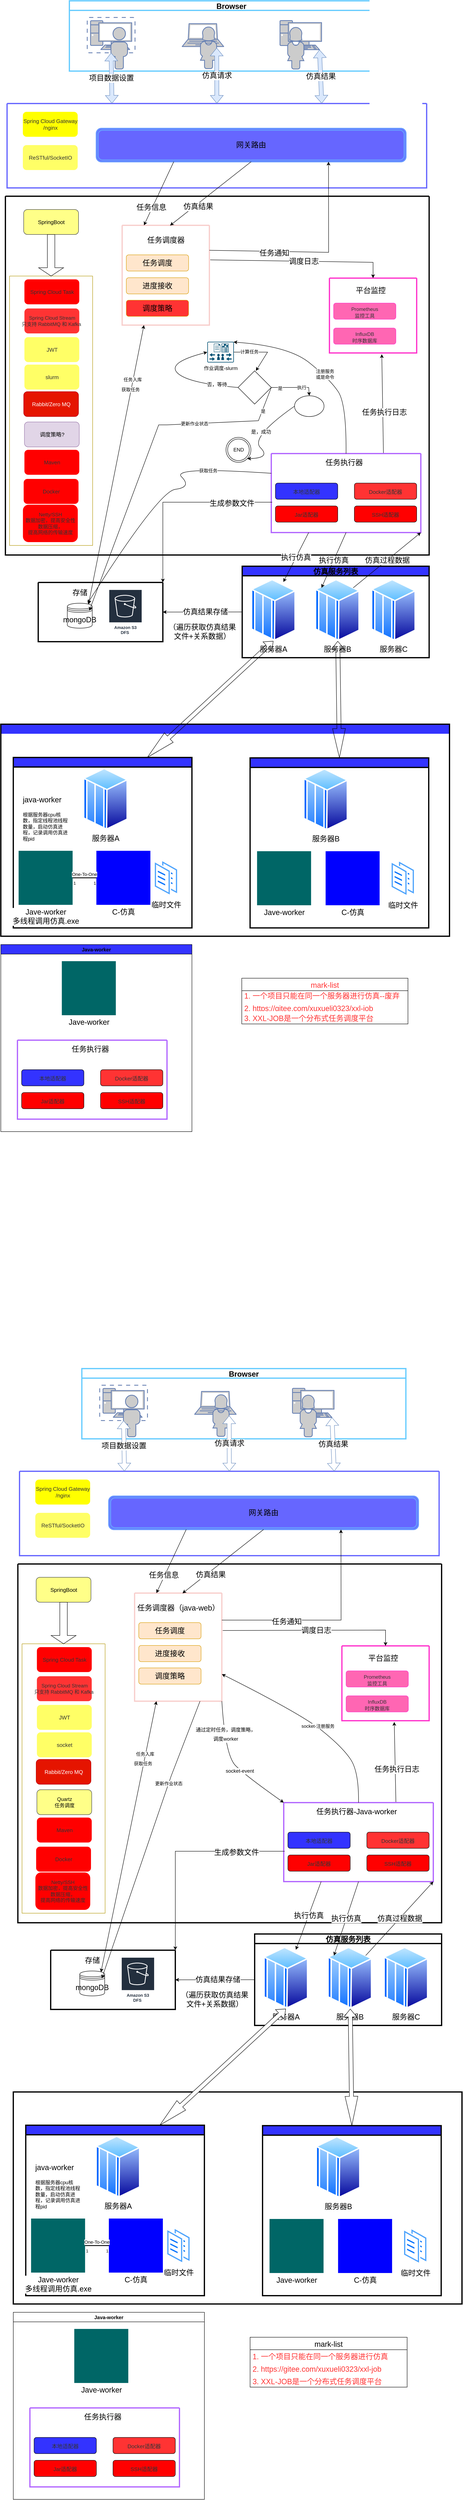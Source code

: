 <mxfile version="15.6.6" type="github">
  <diagram id="sunOd65pkQuhWuyI_Ne-" name="Page-1">
    <mxGraphModel dx="1350" dy="805" grid="1" gridSize="10" guides="1" tooltips="1" connect="1" arrows="1" fold="1" page="1" pageScale="1" pageWidth="1169" pageHeight="1654" math="0" shadow="0">
      <root>
        <mxCell id="0" />
        <mxCell id="1" parent="0" />
        <mxCell id="D765WGngUN2JgHvjqmhj-1" value="Browser" style="swimlane;strokeColor=#66ccff;strokeWidth=3;fontSize=18;" vertex="1" parent="1">
          <mxGeometry x="185" y="70" width="780" height="169" as="geometry" />
        </mxCell>
        <mxCell id="D765WGngUN2JgHvjqmhj-2" value="" style="fontColor=#0066CC;verticalAlign=top;verticalLabelPosition=bottom;labelPosition=center;align=center;html=1;outlineConnect=0;fillColor=#CCCCCC;strokeColor=#6881B3;gradientColor=none;gradientDirection=north;strokeWidth=2;shape=mxgraph.networks.virtual_pc;" vertex="1" parent="D765WGngUN2JgHvjqmhj-1">
          <mxGeometry x="43" y="40" width="115" height="85" as="geometry" />
        </mxCell>
        <mxCell id="D765WGngUN2JgHvjqmhj-3" value="" style="fontColor=#0066CC;verticalAlign=top;verticalLabelPosition=bottom;labelPosition=center;align=center;html=1;outlineConnect=0;fillColor=#CCCCCC;strokeColor=#6881B3;gradientColor=none;gradientDirection=north;strokeWidth=2;shape=mxgraph.networks.laptop;" vertex="1" parent="D765WGngUN2JgHvjqmhj-1">
          <mxGeometry x="271.5" y="55" width="100" height="55" as="geometry" />
        </mxCell>
        <mxCell id="D765WGngUN2JgHvjqmhj-4" value="" style="fontColor=#0066CC;verticalAlign=top;verticalLabelPosition=bottom;labelPosition=center;align=center;html=1;outlineConnect=0;fillColor=#CCCCCC;strokeColor=#6881B3;gradientColor=none;gradientDirection=north;strokeWidth=2;shape=mxgraph.networks.pc;" vertex="1" parent="D765WGngUN2JgHvjqmhj-1">
          <mxGeometry x="507" y="47.5" width="100" height="70" as="geometry" />
        </mxCell>
        <mxCell id="D765WGngUN2JgHvjqmhj-5" value="" style="fontColor=#0066CC;verticalAlign=top;verticalLabelPosition=bottom;labelPosition=center;align=center;html=1;outlineConnect=0;fillColor=#CCCCCC;strokeColor=#6881B3;gradientColor=none;gradientDirection=north;strokeWidth=2;shape=mxgraph.networks.user_female;rounded=0;shadow=0;glass=0;sketch=0;fontSize=18;startSize=23;" vertex="1" parent="D765WGngUN2JgHvjqmhj-1">
          <mxGeometry x="315" y="63" width="40" height="100" as="geometry" />
        </mxCell>
        <mxCell id="D765WGngUN2JgHvjqmhj-6" value="" style="fontColor=#0066CC;verticalAlign=top;verticalLabelPosition=bottom;labelPosition=center;align=center;html=1;outlineConnect=0;fillColor=#CCCCCC;strokeColor=#6881B3;gradientColor=none;gradientDirection=north;strokeWidth=2;shape=mxgraph.networks.user_male;rounded=0;shadow=0;glass=0;sketch=0;fontSize=18;startSize=23;" vertex="1" parent="D765WGngUN2JgHvjqmhj-1">
          <mxGeometry x="100" y="64" width="40" height="100" as="geometry" />
        </mxCell>
        <mxCell id="D765WGngUN2JgHvjqmhj-7" value="" style="fontColor=#0066CC;verticalAlign=top;verticalLabelPosition=bottom;labelPosition=center;align=center;html=1;outlineConnect=0;fillColor=#CCCCCC;strokeColor=#6881B3;gradientColor=none;gradientDirection=north;strokeWidth=2;shape=mxgraph.networks.user_female;rounded=0;shadow=0;glass=0;sketch=0;fontSize=18;startSize=23;" vertex="1" parent="D765WGngUN2JgHvjqmhj-1">
          <mxGeometry x="525" y="64" width="40" height="100" as="geometry" />
        </mxCell>
        <mxCell id="D765WGngUN2JgHvjqmhj-8" value="" style="swimlane;startSize=0;fontSize=18;strokeColor=#6666ff;strokeWidth=3;" vertex="1" parent="1">
          <mxGeometry x="35" y="317" width="1010" height="203" as="geometry" />
        </mxCell>
        <mxCell id="D765WGngUN2JgHvjqmhj-9" value="&lt;font style=&quot;font-size: 18px&quot;&gt;网关路由&lt;/font&gt;" style="shape=ext;double=1;rounded=1;whiteSpace=wrap;html=1;strokeColor=#6699ff;strokeWidth=3;fontSize=18;fillColor=#6666FF;" vertex="1" parent="D765WGngUN2JgHvjqmhj-8">
          <mxGeometry x="215" y="60" width="745" height="80" as="geometry" />
        </mxCell>
        <mxCell id="D765WGngUN2JgHvjqmhj-10" value="&lt;span style=&quot;color: rgb(50 , 50 , 50) ; font-size: 13px ; background-color: rgba(255 , 255 , 255 , 0.01)&quot;&gt;Spring Cloud Gateway&lt;br&gt;/nginx&lt;br&gt;&lt;/span&gt;" style="rounded=1;align=center;fillColor=#FFFF00;strokeColor=none;html=1;fontColor=#596780;fontSize=12" vertex="1" parent="D765WGngUN2JgHvjqmhj-8">
          <mxGeometry x="38" y="20" width="132" height="60" as="geometry" />
        </mxCell>
        <mxCell id="D765WGngUN2JgHvjqmhj-11" value="&lt;span style=&quot;color: rgb(50 , 50 , 50) ; font-size: 13px ; background-color: rgba(255 , 255 , 255 , 0.01)&quot;&gt;ReSTful/SocketIO&lt;/span&gt;" style="rounded=1;align=center;fillColor=#ffff66;strokeColor=none;html=1;fontColor=#596780;fontSize=12" vertex="1" parent="D765WGngUN2JgHvjqmhj-8">
          <mxGeometry x="38" y="100" width="132" height="60" as="geometry" />
        </mxCell>
        <mxCell id="D765WGngUN2JgHvjqmhj-12" value="项目数据设置" style="shape=flexArrow;endArrow=classic;startArrow=classic;html=1;rounded=0;fontSize=18;entryX=0.25;entryY=0;entryDx=0;entryDy=0;exitX=0.5;exitY=1;exitDx=0;exitDy=0;fillColor=#dae8fc;strokeColor=#6c8ebf;exitPerimeter=0;" edge="1" parent="1" source="D765WGngUN2JgHvjqmhj-2" target="D765WGngUN2JgHvjqmhj-8">
          <mxGeometry width="100" height="100" relative="1" as="geometry">
            <mxPoint x="440" y="627" as="sourcePoint" />
            <mxPoint x="460" y="277" as="targetPoint" />
          </mxGeometry>
        </mxCell>
        <mxCell id="D765WGngUN2JgHvjqmhj-13" value="仿真请求" style="shape=flexArrow;endArrow=classic;startArrow=classic;html=1;rounded=0;fontSize=18;entryX=0.99;entryY=0.5;entryDx=0;entryDy=0;exitX=0.5;exitY=0;exitDx=0;exitDy=0;fillColor=#dae8fc;strokeColor=#6c8ebf;entryPerimeter=0;" edge="1" parent="1" source="D765WGngUN2JgHvjqmhj-8" target="D765WGngUN2JgHvjqmhj-5">
          <mxGeometry width="100" height="100" relative="1" as="geometry">
            <mxPoint x="626" y="276" as="sourcePoint" />
            <mxPoint x="630" y="190" as="targetPoint" />
          </mxGeometry>
        </mxCell>
        <mxCell id="D765WGngUN2JgHvjqmhj-14" value="仿真结果" style="shape=flexArrow;endArrow=classic;startArrow=classic;html=1;rounded=0;fontSize=18;entryX=0.75;entryY=0;entryDx=0;entryDy=0;fillColor=#dae8fc;strokeColor=#6c8ebf;exitX=0.95;exitY=1;exitDx=0;exitDy=0;exitPerimeter=0;" edge="1" parent="1" source="D765WGngUN2JgHvjqmhj-4" target="D765WGngUN2JgHvjqmhj-8">
          <mxGeometry width="100" height="100" relative="1" as="geometry">
            <mxPoint x="786" y="190" as="sourcePoint" />
            <mxPoint x="639" y="298" as="targetPoint" />
          </mxGeometry>
        </mxCell>
        <mxCell id="D765WGngUN2JgHvjqmhj-15" value="" style="swimlane;startSize=0;fontSize=18;strokeColor=default;strokeWidth=3;fillColor=#e1d5e7;fontColor=default;" vertex="1" parent="1">
          <mxGeometry x="31" y="540" width="1020" height="863" as="geometry" />
        </mxCell>
        <mxCell id="D765WGngUN2JgHvjqmhj-16" value="" style="swimlane;startSize=0;fontSize=18;strokeWidth=3;fillColor=#F8CECC;strokeColor=#F8CECC;fontColor=default;" vertex="1" parent="D765WGngUN2JgHvjqmhj-15">
          <mxGeometry x="281" y="70" width="210" height="240" as="geometry" />
        </mxCell>
        <mxCell id="D765WGngUN2JgHvjqmhj-17" value="任务调度" style="rounded=1;whiteSpace=wrap;html=1;fontSize=18;fillColor=#ffe6cc;strokeColor=#d79b00;" vertex="1" parent="D765WGngUN2JgHvjqmhj-16">
          <mxGeometry x="10" y="71" width="150" height="39" as="geometry" />
        </mxCell>
        <mxCell id="D765WGngUN2JgHvjqmhj-18" value="进度接收" style="rounded=1;whiteSpace=wrap;html=1;fontSize=18;fillColor=#ffe6cc;strokeColor=#d79b00;" vertex="1" parent="D765WGngUN2JgHvjqmhj-16">
          <mxGeometry x="10" y="126" width="150" height="39" as="geometry" />
        </mxCell>
        <mxCell id="D765WGngUN2JgHvjqmhj-19" value="任务调度器" style="text;html=1;align=center;verticalAlign=middle;resizable=0;points=[];autosize=1;strokeColor=none;fillColor=none;fontSize=18;fontColor=default;" vertex="1" parent="D765WGngUN2JgHvjqmhj-16">
          <mxGeometry x="50" y="21" width="110" height="30" as="geometry" />
        </mxCell>
        <mxCell id="D765WGngUN2JgHvjqmhj-20" value="调度策略" style="rounded=1;whiteSpace=wrap;html=1;fontSize=18;fillColor=#FF3333;strokeColor=#d79b00;fontColor=default;" vertex="1" parent="D765WGngUN2JgHvjqmhj-16">
          <mxGeometry x="10" y="180" width="150" height="39" as="geometry" />
        </mxCell>
        <mxCell id="D765WGngUN2JgHvjqmhj-21" value="" style="swimlane;startSize=0;fontSize=18;strokeColor=#ff33cc;strokeWidth=3;fillColor=default;fontColor=default;" vertex="1" parent="D765WGngUN2JgHvjqmhj-15">
          <mxGeometry x="780" y="197" width="210" height="180" as="geometry" />
        </mxCell>
        <mxCell id="D765WGngUN2JgHvjqmhj-22" value="&lt;span style=&quot;color: rgb(50 , 50 , 50) ; font-size: 12px ; background-color: rgba(255 , 255 , 255 , 0.01)&quot;&gt;InfluxDB&lt;/span&gt;&lt;div style=&quot;resize: none ; outline: none ; font-size: 12px ; color: rgb(50 , 50 , 50)&quot;&gt;时序数据库&lt;/div&gt;" style="rounded=1;whiteSpace=wrap;html=1;fontSize=18;strokeColor=#ff33cc;fillColor=#FF66B3;" vertex="1" parent="D765WGngUN2JgHvjqmhj-21">
          <mxGeometry x="10" y="120" width="150" height="39" as="geometry" />
        </mxCell>
        <mxCell id="D765WGngUN2JgHvjqmhj-23" value="&lt;span style=&quot;color: rgb(50 , 50 , 50) ; font-size: 12px ; background-color: rgba(255 , 255 , 255 , 0.01)&quot;&gt;Prometheus&lt;/span&gt;&lt;div style=&quot;resize: none ; outline: none ; font-size: 12px ; color: rgb(50 , 50 , 50)&quot;&gt;监控工具&lt;/div&gt;" style="rounded=1;whiteSpace=wrap;html=1;fontSize=18;strokeColor=#ff33cc;fillColor=#FF66B3;" vertex="1" parent="D765WGngUN2JgHvjqmhj-21">
          <mxGeometry x="10" y="60" width="150" height="39" as="geometry" />
        </mxCell>
        <mxCell id="D765WGngUN2JgHvjqmhj-24" value="" style="endArrow=classic;html=1;rounded=0;fontSize=18;entryX=0.5;entryY=0;entryDx=0;entryDy=0;exitX=1.01;exitY=0.346;exitDx=0;exitDy=0;strokeColor=default;labelBackgroundColor=default;fontColor=default;exitPerimeter=0;" edge="1" parent="D765WGngUN2JgHvjqmhj-15" source="D765WGngUN2JgHvjqmhj-16" target="D765WGngUN2JgHvjqmhj-21">
          <mxGeometry width="50" height="50" relative="1" as="geometry">
            <mxPoint x="530" y="180" as="sourcePoint" />
            <mxPoint x="580" y="130" as="targetPoint" />
            <Array as="points">
              <mxPoint x="885" y="159" />
            </Array>
          </mxGeometry>
        </mxCell>
        <mxCell id="D765WGngUN2JgHvjqmhj-25" value="调度日志" style="edgeLabel;html=1;align=center;verticalAlign=middle;resizable=0;points=[];fontSize=18;" vertex="1" connectable="0" parent="D765WGngUN2JgHvjqmhj-24">
          <mxGeometry x="0.039" relative="1" as="geometry">
            <mxPoint x="1" as="offset" />
          </mxGeometry>
        </mxCell>
        <mxCell id="D765WGngUN2JgHvjqmhj-26" value="" style="endArrow=classic;html=1;rounded=0;fontSize=18;entryX=0.6;entryY=1.017;entryDx=0;entryDy=0;exitX=0.75;exitY=0;exitDx=0;exitDy=0;strokeColor=default;labelBackgroundColor=default;fontColor=default;entryPerimeter=0;" edge="1" parent="D765WGngUN2JgHvjqmhj-15" source="D765WGngUN2JgHvjqmhj-28" target="D765WGngUN2JgHvjqmhj-21">
          <mxGeometry width="50" height="50" relative="1" as="geometry">
            <mxPoint x="800" y="583" as="sourcePoint" />
            <mxPoint x="750" y="490" as="targetPoint" />
          </mxGeometry>
        </mxCell>
        <mxCell id="D765WGngUN2JgHvjqmhj-27" value="任务执行日志" style="edgeLabel;html=1;align=center;verticalAlign=middle;resizable=0;points=[];fontSize=18;" vertex="1" connectable="0" parent="D765WGngUN2JgHvjqmhj-26">
          <mxGeometry x="-0.159" y="-4" relative="1" as="geometry">
            <mxPoint x="-1" y="1" as="offset" />
          </mxGeometry>
        </mxCell>
        <mxCell id="D765WGngUN2JgHvjqmhj-28" value="" style="swimlane;startSize=0;fontSize=18;strokeWidth=3;strokeColor=#B266FF;fillColor=default;fontColor=default;" vertex="1" parent="D765WGngUN2JgHvjqmhj-15">
          <mxGeometry x="640" y="619" width="360" height="190" as="geometry" />
        </mxCell>
        <mxCell id="D765WGngUN2JgHvjqmhj-29" value="&lt;span style=&quot;color: rgb(50 , 50 , 50) ; font-size: 13px ; background-color: rgba(255 , 255 , 255 , 0.01)&quot;&gt;本地适配器&lt;/span&gt;" style="rounded=1;whiteSpace=wrap;html=1;fontSize=18;fillColor=#3333FF;" vertex="1" parent="D765WGngUN2JgHvjqmhj-28">
          <mxGeometry x="10" y="71" width="150" height="39" as="geometry" />
        </mxCell>
        <mxCell id="D765WGngUN2JgHvjqmhj-30" value="&lt;span style=&quot;color: rgb(50 , 50 , 50) ; font-size: 13px ; background-color: rgba(255 , 255 , 255 , 0.01)&quot;&gt;Jar适配器&lt;/span&gt;" style="rounded=1;whiteSpace=wrap;html=1;fontSize=18;fillColor=#FF0000;" vertex="1" parent="D765WGngUN2JgHvjqmhj-28">
          <mxGeometry x="10" y="126" width="150" height="39" as="geometry" />
        </mxCell>
        <mxCell id="D765WGngUN2JgHvjqmhj-31" value="&lt;span style=&quot;color: rgb(50 , 50 , 50) ; font-size: 13px ; background-color: rgba(255 , 255 , 255 , 0.01)&quot;&gt;Docker适配器&lt;/span&gt;" style="rounded=1;whiteSpace=wrap;html=1;fontSize=18;fillColor=#FF3333;" vertex="1" parent="D765WGngUN2JgHvjqmhj-28">
          <mxGeometry x="200" y="71" width="150" height="39" as="geometry" />
        </mxCell>
        <mxCell id="D765WGngUN2JgHvjqmhj-32" value="&lt;span style=&quot;color: rgb(50 , 50 , 50) ; font-size: 13px ; background-color: rgba(255 , 255 , 255 , 0.01)&quot;&gt;SSH适配器&lt;/span&gt;" style="rounded=1;whiteSpace=wrap;html=1;fontSize=18;fillColor=#FF0000;" vertex="1" parent="D765WGngUN2JgHvjqmhj-28">
          <mxGeometry x="200" y="126" width="150" height="39" as="geometry" />
        </mxCell>
        <mxCell id="D765WGngUN2JgHvjqmhj-33" value="任务执行器" style="text;html=1;align=center;verticalAlign=middle;resizable=0;points=[];autosize=1;strokeColor=none;fillColor=none;fontSize=18;" vertex="1" parent="D765WGngUN2JgHvjqmhj-28">
          <mxGeometry x="120" y="7" width="110" height="30" as="geometry" />
        </mxCell>
        <mxCell id="D765WGngUN2JgHvjqmhj-34" value="&lt;font&gt;&lt;span style=&quot;font-size: 13px ; background-color: rgba(255 , 255 , 255 , 0.01)&quot;&gt;SpringBoot&lt;/span&gt;&lt;/font&gt;" style="rounded=1;align=center;fillColor=#ffff88;strokeColor=#36393d;html=1;fontSize=12;fontColor=default;" vertex="1" parent="D765WGngUN2JgHvjqmhj-15">
          <mxGeometry x="44" y="32" width="132" height="60" as="geometry" />
        </mxCell>
        <mxCell id="D765WGngUN2JgHvjqmhj-35" value="" style="swimlane;startSize=0;fontColor=#000000;strokeColor=#B09500;fillColor=#e3c800;" vertex="1" parent="D765WGngUN2JgHvjqmhj-15">
          <mxGeometry x="10" y="192" width="200" height="648" as="geometry" />
        </mxCell>
        <mxCell id="D765WGngUN2JgHvjqmhj-36" value="&lt;span style=&quot;color: rgb(50 , 50 , 50) ; font-size: 13px ; background-color: rgba(255 , 255 , 255 , 0.01)&quot;&gt;Spring Cloud Task&lt;/span&gt;" style="rounded=1;align=center;fillColor=#FF0000;strokeColor=none;html=1;fontColor=#596780;fontSize=12" vertex="1" parent="D765WGngUN2JgHvjqmhj-35">
          <mxGeometry x="35.8" y="8" width="132" height="60" as="geometry" />
        </mxCell>
        <mxCell id="D765WGngUN2JgHvjqmhj-37" value="&lt;span style=&quot;color: rgb(50 , 50 , 50) ; background-color: rgba(255 , 255 , 255 , 0.01)&quot;&gt;Spring Cloud Stream&lt;/span&gt;&lt;div style=&quot;resize: none ; outline: none ; color: rgb(50 , 50 , 50)&quot;&gt;只支持 RabbitMQ 和 Kafka&amp;nbsp;&lt;/div&gt;" style="rounded=1;align=center;fillColor=#FF3333;strokeColor=none;html=1;fontColor=#596780;fontSize=12" vertex="1" parent="D765WGngUN2JgHvjqmhj-35">
          <mxGeometry x="35.8" y="78" width="132" height="60" as="geometry" />
        </mxCell>
        <mxCell id="D765WGngUN2JgHvjqmhj-38" value="&lt;span style=&quot;font-size: 13px; background-color: rgba(255, 255, 255, 0.01);&quot;&gt;Rabbit/Zero MQ&lt;/span&gt;" style="rounded=1;align=center;fillColor=#e51400;strokeColor=#B20000;html=1;fontSize=12;fontColor=#ffffff;" vertex="1" parent="D765WGngUN2JgHvjqmhj-35">
          <mxGeometry x="34" y="278" width="132" height="60" as="geometry" />
        </mxCell>
        <mxCell id="D765WGngUN2JgHvjqmhj-39" value="&lt;span style=&quot;color: rgb(50 , 50 , 50) ; font-size: 13px ; background-color: rgba(255 , 255 , 255 , 0.01)&quot;&gt;Maven&lt;/span&gt;" style="rounded=1;align=center;fillColor=#FF0000;strokeColor=none;html=1;fontColor=#596780;fontSize=12" vertex="1" parent="D765WGngUN2JgHvjqmhj-35">
          <mxGeometry x="35.8" y="418" width="132" height="60" as="geometry" />
        </mxCell>
        <mxCell id="D765WGngUN2JgHvjqmhj-40" value="&lt;span style=&quot;color: rgb(50 , 50 , 50) ; font-size: 13px ; background-color: rgba(255 , 255 , 255 , 0.01)&quot;&gt;Docker&lt;/span&gt;" style="rounded=1;align=center;fillColor=#FF0000;strokeColor=none;html=1;fontColor=#596780;fontSize=12" vertex="1" parent="D765WGngUN2JgHvjqmhj-35">
          <mxGeometry x="34" y="488" width="132" height="60" as="geometry" />
        </mxCell>
        <mxCell id="D765WGngUN2JgHvjqmhj-41" value="&lt;span style=&quot;color: rgb(50 , 50 , 50) ; background-color: rgba(255 , 255 , 255 , 0.01)&quot;&gt;Netty/SSH&lt;/span&gt;&lt;div style=&quot;resize: none ; outline: none ; color: rgb(50 , 50 , 50)&quot;&gt;数据加密，提高安全性&lt;br&gt;数据压缩，&lt;/div&gt;&lt;div style=&quot;resize: none ; outline: none ; color: rgb(50 , 50 , 50)&quot;&gt;提高网络的传输速度&lt;/div&gt;" style="rounded=1;align=center;fillColor=#FF0000;strokeColor=none;html=1;fontColor=#596780;fontSize=12" vertex="1" parent="D765WGngUN2JgHvjqmhj-35">
          <mxGeometry x="32.2" y="550" width="132" height="90" as="geometry" />
        </mxCell>
        <mxCell id="D765WGngUN2JgHvjqmhj-42" value="&lt;font color=&quot;#323232&quot;&gt;&lt;span style=&quot;font-size: 13px ; background-color: rgba(255 , 255 , 255 , 0.01)&quot;&gt;JWT&lt;/span&gt;&lt;/font&gt;" style="rounded=1;align=center;fillColor=#ffff66;strokeColor=none;html=1;fontColor=#596780;fontSize=12" vertex="1" parent="D765WGngUN2JgHvjqmhj-35">
          <mxGeometry x="35.8" y="147" width="132" height="60" as="geometry" />
        </mxCell>
        <mxCell id="D765WGngUN2JgHvjqmhj-43" value="&lt;font&gt;&lt;span style=&quot;font-size: 13px ; background-color: rgba(255 , 255 , 255 , 0.01)&quot;&gt;调度策略?&lt;/span&gt;&lt;/font&gt;" style="rounded=1;align=center;fillColor=#e1d5e7;strokeColor=#9673a6;html=1;fontSize=12;fontColor=default;" vertex="1" parent="D765WGngUN2JgHvjqmhj-35">
          <mxGeometry x="35.8" y="351" width="132" height="60" as="geometry" />
        </mxCell>
        <mxCell id="D765WGngUN2JgHvjqmhj-44" value="&lt;font color=&quot;#323232&quot;&gt;&lt;span style=&quot;font-size: 13px ; background-color: rgba(255 , 255 , 255 , 0.01)&quot;&gt;slurm&lt;/span&gt;&lt;/font&gt;" style="rounded=1;align=center;fillColor=#ffff66;strokeColor=none;html=1;fontColor=#596780;fontSize=12" vertex="1" parent="D765WGngUN2JgHvjqmhj-35">
          <mxGeometry x="35.8" y="213" width="132" height="60" as="geometry" />
        </mxCell>
        <mxCell id="D765WGngUN2JgHvjqmhj-45" value="" style="shape=singleArrow;direction=south;whiteSpace=wrap;html=1;fontColor=default;strokeColor=default;fillColor=default;" vertex="1" parent="D765WGngUN2JgHvjqmhj-15">
          <mxGeometry x="80" y="92" width="60" height="100" as="geometry" />
        </mxCell>
        <mxCell id="D765WGngUN2JgHvjqmhj-46" value="作业调度-slurm" style="sketch=0;points=[[0.015,0.015,0],[0.985,0.015,0],[0.985,0.985,0],[0.015,0.985,0],[0.25,0,0],[0.5,0,0],[0.75,0,0],[1,0.25,0],[1,0.5,0],[1,0.75,0],[0.75,1,0],[0.5,1,0],[0.25,1,0],[0,0.75,0],[0,0.5,0],[0,0.25,0]];verticalLabelPosition=bottom;html=1;verticalAlign=top;aspect=fixed;align=center;pointerEvents=1;shape=mxgraph.cisco19.rect;prIcon=meeting_scheduling_and_management_server;fillColor=#FAFAFA;strokeColor=#005073;fontColor=default;" vertex="1" parent="D765WGngUN2JgHvjqmhj-15">
          <mxGeometry x="486" y="350" width="64" height="50" as="geometry" />
        </mxCell>
        <mxCell id="D765WGngUN2JgHvjqmhj-48" value="" style="rhombus;whiteSpace=wrap;html=1;labelBackgroundColor=default;fontColor=default;strokeColor=default;fillColor=default;" vertex="1" parent="D765WGngUN2JgHvjqmhj-15">
          <mxGeometry x="560" y="420" width="80" height="80" as="geometry" />
        </mxCell>
        <mxCell id="D765WGngUN2JgHvjqmhj-49" value="" style="endArrow=classic;html=1;rounded=0;labelBackgroundColor=default;fontColor=default;strokeColor=default;exitX=1;exitY=0.5;exitDx=0;exitDy=0;exitPerimeter=0;entryX=0.5;entryY=0;entryDx=0;entryDy=0;" edge="1" parent="D765WGngUN2JgHvjqmhj-15" source="D765WGngUN2JgHvjqmhj-46">
          <mxGeometry width="50" height="50" relative="1" as="geometry">
            <mxPoint x="558" y="375" as="sourcePoint" />
            <mxPoint x="603" y="420" as="targetPoint" />
            <Array as="points">
              <mxPoint x="574" y="375" />
              <mxPoint x="631" y="375" />
            </Array>
          </mxGeometry>
        </mxCell>
        <mxCell id="D765WGngUN2JgHvjqmhj-50" value="计算任务" style="edgeLabel;html=1;align=center;verticalAlign=middle;resizable=0;points=[];fontColor=default;" vertex="1" connectable="0" parent="D765WGngUN2JgHvjqmhj-49">
          <mxGeometry x="-0.454" y="1" relative="1" as="geometry">
            <mxPoint as="offset" />
          </mxGeometry>
        </mxCell>
        <mxCell id="D765WGngUN2JgHvjqmhj-51" value="" style="endArrow=classic;html=1;rounded=0;labelBackgroundColor=default;fontColor=default;strokeColor=default;exitX=1;exitY=0.5;exitDx=0;exitDy=0;entryX=0.5;entryY=0;entryDx=0;entryDy=0;" edge="1" parent="D765WGngUN2JgHvjqmhj-15" source="D765WGngUN2JgHvjqmhj-48" target="D765WGngUN2JgHvjqmhj-60">
          <mxGeometry width="50" height="50" relative="1" as="geometry">
            <mxPoint x="691" y="480" as="sourcePoint" />
            <mxPoint x="730" y="490" as="targetPoint" />
            <Array as="points">
              <mxPoint x="730" y="460" />
            </Array>
          </mxGeometry>
        </mxCell>
        <mxCell id="D765WGngUN2JgHvjqmhj-52" value="是" style="edgeLabel;html=1;align=center;verticalAlign=middle;resizable=0;points=[];fontColor=default;" vertex="1" connectable="0" parent="D765WGngUN2JgHvjqmhj-51">
          <mxGeometry x="-0.629" y="-2" relative="1" as="geometry">
            <mxPoint as="offset" />
          </mxGeometry>
        </mxCell>
        <mxCell id="D765WGngUN2JgHvjqmhj-53" value="执行" style="edgeLabel;html=1;align=center;verticalAlign=middle;resizable=0;points=[];fontColor=default;" vertex="1" connectable="0" parent="D765WGngUN2JgHvjqmhj-51">
          <mxGeometry x="0.314" relative="1" as="geometry">
            <mxPoint as="offset" />
          </mxGeometry>
        </mxCell>
        <mxCell id="D765WGngUN2JgHvjqmhj-56" value="" style="curved=1;endArrow=classic;html=1;rounded=0;labelBackgroundColor=default;fontColor=default;strokeColor=default;entryX=0.985;entryY=0.015;entryDx=0;entryDy=0;entryPerimeter=0;exitX=0.5;exitY=0;exitDx=0;exitDy=0;" edge="1" parent="D765WGngUN2JgHvjqmhj-15" source="D765WGngUN2JgHvjqmhj-28" target="D765WGngUN2JgHvjqmhj-46">
          <mxGeometry width="50" height="50" relative="1" as="geometry">
            <mxPoint x="771" y="500" as="sourcePoint" />
            <mxPoint x="821" y="450" as="targetPoint" />
            <Array as="points">
              <mxPoint x="821" y="500" />
              <mxPoint x="781" y="440" />
              <mxPoint x="681" y="360" />
            </Array>
          </mxGeometry>
        </mxCell>
        <mxCell id="D765WGngUN2JgHvjqmhj-57" value="注册服务&lt;br&gt;或是命令" style="edgeLabel;html=1;align=center;verticalAlign=middle;resizable=0;points=[];fontColor=default;" vertex="1" connectable="0" parent="D765WGngUN2JgHvjqmhj-56">
          <mxGeometry x="-0.079" y="-2" relative="1" as="geometry">
            <mxPoint as="offset" />
          </mxGeometry>
        </mxCell>
        <mxCell id="D765WGngUN2JgHvjqmhj-58" value="" style="curved=1;endArrow=classic;html=1;rounded=0;labelBackgroundColor=default;fontSize=12;fontColor=default;strokeColor=default;fillColor=default;exitX=0;exitY=0.5;exitDx=0;exitDy=0;entryX=0;entryY=0.5;entryDx=0;entryDy=0;entryPerimeter=0;" edge="1" parent="D765WGngUN2JgHvjqmhj-15" source="D765WGngUN2JgHvjqmhj-48" target="D765WGngUN2JgHvjqmhj-46">
          <mxGeometry width="50" height="50" relative="1" as="geometry">
            <mxPoint x="439" y="460" as="sourcePoint" />
            <mxPoint x="439" y="400" as="targetPoint" />
            <Array as="points">
              <mxPoint x="439" y="450" />
              <mxPoint x="389" y="400" />
            </Array>
          </mxGeometry>
        </mxCell>
        <mxCell id="D765WGngUN2JgHvjqmhj-59" value="否，等待" style="edgeLabel;html=1;align=center;verticalAlign=middle;resizable=0;points=[];fontSize=12;fontColor=default;" vertex="1" connectable="0" parent="D765WGngUN2JgHvjqmhj-58">
          <mxGeometry x="-0.648" y="-3" relative="1" as="geometry">
            <mxPoint as="offset" />
          </mxGeometry>
        </mxCell>
        <mxCell id="D765WGngUN2JgHvjqmhj-60" value="" style="ellipse;whiteSpace=wrap;html=1;labelBackgroundColor=default;fontSize=12;fontColor=default;strokeColor=default;fillColor=default;verticalAlign=middle;" vertex="1" parent="D765WGngUN2JgHvjqmhj-15">
          <mxGeometry x="696" y="480" width="71" height="50" as="geometry" />
        </mxCell>
        <mxCell id="D765WGngUN2JgHvjqmhj-61" value="END" style="ellipse;shape=doubleEllipse;html=1;dashed=0;whitespace=wrap;aspect=fixed;labelBackgroundColor=default;fontSize=12;fontColor=default;strokeColor=default;fillColor=default;verticalAlign=middle;" vertex="1" parent="D765WGngUN2JgHvjqmhj-15">
          <mxGeometry x="531" y="580" width="60" height="60" as="geometry" />
        </mxCell>
        <mxCell id="D765WGngUN2JgHvjqmhj-62" value="" style="curved=1;endArrow=classic;html=1;rounded=0;labelBackgroundColor=default;fontSize=12;fontColor=default;strokeColor=default;fillColor=default;exitX=0;exitY=0.5;exitDx=0;exitDy=0;entryX=1;entryY=1;entryDx=0;entryDy=0;" edge="1" parent="D765WGngUN2JgHvjqmhj-15" source="D765WGngUN2JgHvjqmhj-60" target="D765WGngUN2JgHvjqmhj-61">
          <mxGeometry width="50" height="50" relative="1" as="geometry">
            <mxPoint x="629" y="558.5" as="sourcePoint" />
            <mxPoint x="589" y="630" as="targetPoint" />
            <Array as="points">
              <mxPoint x="589" y="580" />
              <mxPoint x="639" y="630" />
            </Array>
          </mxGeometry>
        </mxCell>
        <mxCell id="D765WGngUN2JgHvjqmhj-63" value="是，成功" style="edgeLabel;html=1;align=center;verticalAlign=middle;resizable=0;points=[];fontSize=12;fontColor=default;" vertex="1" connectable="0" parent="D765WGngUN2JgHvjqmhj-62">
          <mxGeometry x="-0.213" y="4" relative="1" as="geometry">
            <mxPoint as="offset" />
          </mxGeometry>
        </mxCell>
        <mxCell id="D765WGngUN2JgHvjqmhj-64" value="平台监控" style="text;html=1;align=center;verticalAlign=middle;resizable=0;points=[];autosize=1;strokeColor=none;fillColor=none;fontSize=18;" vertex="1" parent="1">
          <mxGeometry x="865" y="752" width="90" height="30" as="geometry" />
        </mxCell>
        <mxCell id="D765WGngUN2JgHvjqmhj-65" value="" style="endArrow=classic;html=1;rounded=0;fontSize=18;exitX=0.25;exitY=1;exitDx=0;exitDy=0;entryX=0.25;entryY=0;entryDx=0;entryDy=0;" edge="1" parent="1" source="D765WGngUN2JgHvjqmhj-9" target="D765WGngUN2JgHvjqmhj-16">
          <mxGeometry width="50" height="50" relative="1" as="geometry">
            <mxPoint x="660" y="647" as="sourcePoint" />
            <mxPoint x="710" y="597" as="targetPoint" />
          </mxGeometry>
        </mxCell>
        <mxCell id="D765WGngUN2JgHvjqmhj-66" value="任务信息" style="edgeLabel;html=1;align=center;verticalAlign=middle;resizable=0;points=[];fontSize=18;" vertex="1" connectable="0" parent="D765WGngUN2JgHvjqmhj-65">
          <mxGeometry x="0.464" y="-2" relative="1" as="geometry">
            <mxPoint y="-1" as="offset" />
          </mxGeometry>
        </mxCell>
        <mxCell id="D765WGngUN2JgHvjqmhj-67" value="" style="endArrow=classic;html=1;rounded=0;fontSize=18;exitX=0.5;exitY=1;exitDx=0;exitDy=0;entryX=0.549;entryY=0.002;entryDx=0;entryDy=0;entryPerimeter=0;" edge="1" parent="1" source="D765WGngUN2JgHvjqmhj-9" target="D765WGngUN2JgHvjqmhj-16">
          <mxGeometry width="50" height="50" relative="1" as="geometry">
            <mxPoint x="690" y="667" as="sourcePoint" />
            <mxPoint x="740" y="617" as="targetPoint" />
          </mxGeometry>
        </mxCell>
        <mxCell id="D765WGngUN2JgHvjqmhj-68" value="仿真结果" style="edgeLabel;html=1;align=center;verticalAlign=middle;resizable=0;points=[];fontSize=18;" vertex="1" connectable="0" parent="D765WGngUN2JgHvjqmhj-67">
          <mxGeometry x="0.348" y="6" relative="1" as="geometry">
            <mxPoint as="offset" />
          </mxGeometry>
        </mxCell>
        <mxCell id="D765WGngUN2JgHvjqmhj-69" value="" style="endArrow=classic;html=1;rounded=0;fontSize=18;exitX=1;exitY=0.25;exitDx=0;exitDy=0;entryX=0.75;entryY=1;entryDx=0;entryDy=0;strokeColor=default;labelBackgroundColor=default;fontColor=default;" edge="1" parent="1" source="D765WGngUN2JgHvjqmhj-16" target="D765WGngUN2JgHvjqmhj-9">
          <mxGeometry width="50" height="50" relative="1" as="geometry">
            <mxPoint x="620" y="637" as="sourcePoint" />
            <mxPoint x="670" y="587" as="targetPoint" />
            <Array as="points">
              <mxPoint x="809" y="675" />
            </Array>
          </mxGeometry>
        </mxCell>
        <mxCell id="D765WGngUN2JgHvjqmhj-70" value="任务通知" style="edgeLabel;html=1;align=center;verticalAlign=middle;resizable=0;points=[];fontSize=18;" vertex="1" connectable="0" parent="D765WGngUN2JgHvjqmhj-69">
          <mxGeometry x="-0.382" y="-4" relative="1" as="geometry">
            <mxPoint as="offset" />
          </mxGeometry>
        </mxCell>
        <mxCell id="D765WGngUN2JgHvjqmhj-71" value="" style="swimlane;sketch=0;fontSize=18;strokeColor=#000000;strokeWidth=3;fillColor=#3333FF;swimlaneFillColor=none;swimlaneLine=0;glass=0;rounded=0;shadow=0;fontColor=default;" vertex="1" parent="1">
          <mxGeometry x="20" y="1810" width="1080" height="510" as="geometry" />
        </mxCell>
        <mxCell id="D765WGngUN2JgHvjqmhj-72" value="" style="swimlane;sketch=0;fontSize=18;strokeColor=#000000;strokeWidth=3;fillColor=#3333FF;fontColor=default;" vertex="1" parent="D765WGngUN2JgHvjqmhj-71">
          <mxGeometry x="30" y="80" width="430" height="410" as="geometry" />
        </mxCell>
        <mxCell id="D765WGngUN2JgHvjqmhj-73" value="临时文件" style="aspect=fixed;perimeter=ellipsePerimeter;html=1;align=center;shadow=0;dashed=0;spacingTop=3;image;image=img/lib/active_directory/documents.svg;fontSize=18;strokeColor=#000000;strokeWidth=3;fillColor=#3333FF;" vertex="1" parent="D765WGngUN2JgHvjqmhj-72">
          <mxGeometry x="337.8" y="244.5" width="59.4" height="90" as="geometry" />
        </mxCell>
        <mxCell id="D765WGngUN2JgHvjqmhj-74" value="服务器A" style="aspect=fixed;perimeter=ellipsePerimeter;html=1;align=center;shadow=0;dashed=0;spacingTop=3;image;image=img/lib/active_directory/mainframe_host.svg;fontSize=18;strokeColor=#000000;strokeWidth=3;fillColor=#3333FF;labelBackgroundColor=default;fontColor=default;" vertex="1" parent="D765WGngUN2JgHvjqmhj-72">
          <mxGeometry x="167.8" y="24.5" width="108" height="150" as="geometry" />
        </mxCell>
        <mxCell id="D765WGngUN2JgHvjqmhj-75" value="C-仿真" style="shape=image;html=1;verticalAlign=top;verticalLabelPosition=bottom;labelBackgroundColor=#ffffff;imageAspect=0;aspect=fixed;image=https://cdn4.iconfinder.com/data/icons/online-payment-methods-03/128/serve_payment_methods_copy-128.png;fontSize=18;strokeColor=#000000;strokeWidth=3;fillColor=#3333FF;imageBackground=#0000FF;fontColor=default;" vertex="1" parent="D765WGngUN2JgHvjqmhj-72">
          <mxGeometry x="200.0" y="224.5" width="130" height="130" as="geometry" />
        </mxCell>
        <mxCell id="D765WGngUN2JgHvjqmhj-76" value="Jave-worker&lt;br&gt;多线程调用仿真.exe" style="shape=image;html=1;verticalAlign=top;verticalLabelPosition=bottom;labelBackgroundColor=#ffffff;imageAspect=0;aspect=fixed;image=https://cdn4.iconfinder.com/data/icons/online-payment-methods-03/128/serve_payment_methods_copy-128.png;fontSize=18;strokeColor=#000000;strokeWidth=3;fillColor=#3333FF;sketch=0;imageBackground=#006666;fontColor=default;" vertex="1" parent="D765WGngUN2JgHvjqmhj-72">
          <mxGeometry x="12.8" y="224.5" width="130" height="130" as="geometry" />
        </mxCell>
        <mxCell id="D765WGngUN2JgHvjqmhj-77" value="One-To-One" style="verticalAlign=bottom;html=1;endArrow=none;edgeStyle=orthogonalEdgeStyle;strokeWidth=2;rounded=0;labelBackgroundColor=default;fontColor=default;strokeColor=default;" edge="1" parent="D765WGngUN2JgHvjqmhj-72" source="D765WGngUN2JgHvjqmhj-76" target="D765WGngUN2JgHvjqmhj-75">
          <mxGeometry relative="1" as="geometry">
            <mxPoint x="110" y="270" as="sourcePoint" />
            <mxPoint x="270" y="270" as="targetPoint" />
          </mxGeometry>
        </mxCell>
        <mxCell id="D765WGngUN2JgHvjqmhj-78" value="1" style="resizable=0;html=1;align=left;verticalAlign=top;labelBackgroundColor=none;fontSize=10;fontColor=default;strokeColor=default;fillColor=default;" connectable="0" vertex="1" parent="D765WGngUN2JgHvjqmhj-77">
          <mxGeometry x="-1" relative="1" as="geometry" />
        </mxCell>
        <mxCell id="D765WGngUN2JgHvjqmhj-79" value="1" style="resizable=0;html=1;align=right;verticalAlign=top;labelBackgroundColor=none;fontSize=10;fontColor=default;strokeColor=default;fillColor=default;" connectable="0" vertex="1" parent="D765WGngUN2JgHvjqmhj-77">
          <mxGeometry x="1" relative="1" as="geometry" />
        </mxCell>
        <mxCell id="D765WGngUN2JgHvjqmhj-80" value="&lt;h1&gt;&lt;font style=&quot;font-size: 18px ; font-weight: normal&quot;&gt;java-worker&lt;/font&gt;&lt;/h1&gt;&lt;div&gt;&lt;font style=&quot;font-size: 12px&quot;&gt;根据服务器cpu核数，指定线程池线程数量，启动仿真进程，记录调用仿真进程pid&lt;/font&gt;&lt;/div&gt;" style="text;html=1;strokeColor=none;fillColor=none;spacing=5;spacingTop=-20;whiteSpace=wrap;overflow=hidden;rounded=0;fontColor=default;" vertex="1" parent="D765WGngUN2JgHvjqmhj-72">
          <mxGeometry x="17.8" y="80" width="120" height="130" as="geometry" />
        </mxCell>
        <mxCell id="D765WGngUN2JgHvjqmhj-81" value="" style="swimlane;sketch=0;fontSize=18;strokeColor=#000000;strokeWidth=3;fillColor=#3333FF;" vertex="1" parent="D765WGngUN2JgHvjqmhj-71">
          <mxGeometry x="600" y="81" width="430" height="409" as="geometry" />
        </mxCell>
        <mxCell id="D765WGngUN2JgHvjqmhj-82" value="临时文件" style="aspect=fixed;perimeter=ellipsePerimeter;html=1;align=center;shadow=0;dashed=0;spacingTop=3;image;image=img/lib/active_directory/documents.svg;fontSize=18;strokeColor=#000000;strokeWidth=3;fillColor=#3333FF;" vertex="1" parent="D765WGngUN2JgHvjqmhj-81">
          <mxGeometry x="337.8" y="244.5" width="59.4" height="90" as="geometry" />
        </mxCell>
        <mxCell id="D765WGngUN2JgHvjqmhj-83" value="服务器B" style="aspect=fixed;perimeter=ellipsePerimeter;html=1;align=center;shadow=0;dashed=0;spacingTop=3;image;image=img/lib/active_directory/mainframe_host.svg;fontSize=18;strokeColor=#000000;strokeWidth=3;fillColor=#3333FF;" vertex="1" parent="D765WGngUN2JgHvjqmhj-81">
          <mxGeometry x="127.8" y="24.5" width="108" height="150" as="geometry" />
        </mxCell>
        <mxCell id="D765WGngUN2JgHvjqmhj-84" value="C-仿真" style="shape=image;html=1;verticalAlign=top;verticalLabelPosition=bottom;labelBackgroundColor=#ffffff;imageAspect=0;aspect=fixed;image=https://cdn4.iconfinder.com/data/icons/online-payment-methods-03/128/serve_payment_methods_copy-128.png;fontSize=18;strokeColor=#000000;strokeWidth=3;fillColor=#3333FF;imageBackground=#0000FF;fontColor=default;" vertex="1" parent="D765WGngUN2JgHvjqmhj-81">
          <mxGeometry x="181.8" y="224.5" width="130" height="130" as="geometry" />
        </mxCell>
        <mxCell id="D765WGngUN2JgHvjqmhj-85" value="Jave-worker" style="shape=image;html=1;verticalAlign=top;verticalLabelPosition=bottom;labelBackgroundColor=#ffffff;imageAspect=0;aspect=fixed;image=https://cdn4.iconfinder.com/data/icons/online-payment-methods-03/128/serve_payment_methods_copy-128.png;fontSize=18;strokeColor=#000000;strokeWidth=3;fillColor=#3333FF;sketch=0;imageBackground=#006666;fontColor=default;" vertex="1" parent="D765WGngUN2JgHvjqmhj-81">
          <mxGeometry x="16.8" y="224.5" width="130" height="130" as="geometry" />
        </mxCell>
        <mxCell id="D765WGngUN2JgHvjqmhj-86" value="" style="swimlane;startSize=0;fontSize=18;strokeWidth=3;" vertex="1" parent="1">
          <mxGeometry x="110" y="1469" width="300" height="142.5" as="geometry" />
        </mxCell>
        <mxCell id="D765WGngUN2JgHvjqmhj-87" value="存储" style="text;html=1;align=center;verticalAlign=middle;resizable=0;points=[];autosize=1;strokeColor=none;fillColor=none;fontSize=18;" vertex="1" parent="D765WGngUN2JgHvjqmhj-86">
          <mxGeometry x="75" y="10" width="50" height="30" as="geometry" />
        </mxCell>
        <mxCell id="D765WGngUN2JgHvjqmhj-88" value="mongoDB" style="shape=datastore;whiteSpace=wrap;html=1;fontSize=18;" vertex="1" parent="D765WGngUN2JgHvjqmhj-86">
          <mxGeometry x="70" y="50" width="60" height="60" as="geometry" />
        </mxCell>
        <mxCell id="D765WGngUN2JgHvjqmhj-89" value="Amazon S3 DFS&amp;nbsp;" style="sketch=0;outlineConnect=0;fontColor=#232F3E;gradientColor=none;strokeColor=#ffffff;fillColor=#232F3E;dashed=0;verticalLabelPosition=middle;verticalAlign=bottom;align=center;html=1;whiteSpace=wrap;fontSize=10;fontStyle=1;spacing=3;shape=mxgraph.aws4.productIcon;prIcon=mxgraph.aws4.s3;" vertex="1" parent="D765WGngUN2JgHvjqmhj-86">
          <mxGeometry x="170" y="17" width="80" height="112.5" as="geometry" />
        </mxCell>
        <mxCell id="D765WGngUN2JgHvjqmhj-90" value="" style="endArrow=classic;html=1;rounded=0;fontSize=18;exitX=0;exitY=0.5;exitDx=0;exitDy=0;entryX=1;entryY=0.5;entryDx=0;entryDy=0;" edge="1" parent="1" source="D765WGngUN2JgHvjqmhj-93" target="D765WGngUN2JgHvjqmhj-86">
          <mxGeometry width="50" height="50" relative="1" as="geometry">
            <mxPoint x="640" y="1550" as="sourcePoint" />
            <mxPoint x="450" y="1540" as="targetPoint" />
          </mxGeometry>
        </mxCell>
        <mxCell id="D765WGngUN2JgHvjqmhj-91" value="仿真结果存储" style="edgeLabel;html=1;align=center;verticalAlign=middle;resizable=0;points=[];fontSize=18;" vertex="1" connectable="0" parent="D765WGngUN2JgHvjqmhj-90">
          <mxGeometry x="-0.252" relative="1" as="geometry">
            <mxPoint x="-18" as="offset" />
          </mxGeometry>
        </mxCell>
        <mxCell id="D765WGngUN2JgHvjqmhj-92" value="（遍历获取仿真结果文件+关系数据）" style="text;html=1;strokeColor=none;fillColor=none;align=center;verticalAlign=middle;whiteSpace=wrap;rounded=0;fontSize=18;fontColor=default;" vertex="1" parent="1">
          <mxGeometry x="420" y="1563.5" width="170" height="48" as="geometry" />
        </mxCell>
        <mxCell id="D765WGngUN2JgHvjqmhj-93" value="仿真服务列表" style="swimlane;rounded=0;shadow=0;glass=0;sketch=0;fontSize=18;startSize=23;strokeColor=#000000;strokeWidth=3;fillColor=#3333FF;fontColor=default;" vertex="1" parent="1">
          <mxGeometry x="601" y="1430" width="450" height="220" as="geometry" />
        </mxCell>
        <mxCell id="D765WGngUN2JgHvjqmhj-94" value="服务器A" style="aspect=fixed;perimeter=ellipsePerimeter;html=1;align=center;shadow=0;dashed=0;spacingTop=3;image;image=img/lib/active_directory/mainframe_host.svg;fontSize=18;strokeColor=#000000;strokeWidth=3;fillColor=#3333FF;labelBackgroundColor=default;fontColor=default;" vertex="1" parent="D765WGngUN2JgHvjqmhj-93">
          <mxGeometry x="21" y="30" width="108" height="150" as="geometry" />
        </mxCell>
        <mxCell id="D765WGngUN2JgHvjqmhj-95" value="服务器B" style="aspect=fixed;perimeter=ellipsePerimeter;html=1;align=center;shadow=0;dashed=0;spacingTop=3;image;image=img/lib/active_directory/mainframe_host.svg;fontSize=18;strokeColor=#000000;strokeWidth=3;fillColor=#3333FF;labelBackgroundColor=default;fontColor=default;" vertex="1" parent="D765WGngUN2JgHvjqmhj-93">
          <mxGeometry x="175" y="30" width="108" height="150" as="geometry" />
        </mxCell>
        <mxCell id="D765WGngUN2JgHvjqmhj-96" value="服务器C" style="aspect=fixed;perimeter=ellipsePerimeter;html=1;align=center;shadow=0;dashed=0;spacingTop=3;image;image=img/lib/active_directory/mainframe_host.svg;fontSize=18;strokeColor=#000000;strokeWidth=3;fillColor=#3333FF;" vertex="1" parent="D765WGngUN2JgHvjqmhj-93">
          <mxGeometry x="310" y="30" width="108" height="150" as="geometry" />
        </mxCell>
        <mxCell id="D765WGngUN2JgHvjqmhj-97" value="" style="shape=flexArrow;endArrow=classic;startArrow=classic;html=1;rounded=0;fontSize=18;startSize=23;exitX=0.75;exitY=0;exitDx=0;exitDy=0;entryX=0.5;entryY=1;entryDx=0;entryDy=0;" edge="1" parent="1" source="D765WGngUN2JgHvjqmhj-72" target="D765WGngUN2JgHvjqmhj-94">
          <mxGeometry width="100" height="100" relative="1" as="geometry">
            <mxPoint x="740" y="1750" as="sourcePoint" />
            <mxPoint x="840" y="1650" as="targetPoint" />
          </mxGeometry>
        </mxCell>
        <mxCell id="D765WGngUN2JgHvjqmhj-98" value="" style="shape=flexArrow;endArrow=classic;startArrow=classic;html=1;rounded=0;fontSize=18;startSize=23;exitX=0.5;exitY=0;exitDx=0;exitDy=0;" edge="1" parent="1" source="D765WGngUN2JgHvjqmhj-81" target="D765WGngUN2JgHvjqmhj-95">
          <mxGeometry width="100" height="100" relative="1" as="geometry">
            <mxPoint x="810" y="1790" as="sourcePoint" />
            <mxPoint x="910" y="1700" as="targetPoint" />
          </mxGeometry>
        </mxCell>
        <mxCell id="D765WGngUN2JgHvjqmhj-99" value="执行仿真" style="endArrow=classic;html=1;rounded=0;fontSize=18;startSize=23;exitX=0.25;exitY=1;exitDx=0;exitDy=0;entryX=0.75;entryY=0;entryDx=0;entryDy=0;" edge="1" parent="1" source="D765WGngUN2JgHvjqmhj-28" target="D765WGngUN2JgHvjqmhj-94">
          <mxGeometry width="50" height="50" relative="1" as="geometry">
            <mxPoint x="830" y="1360" as="sourcePoint" />
            <mxPoint x="880" y="1310" as="targetPoint" />
          </mxGeometry>
        </mxCell>
        <mxCell id="D765WGngUN2JgHvjqmhj-100" value="执行仿真" style="endArrow=classic;html=1;rounded=0;fontSize=18;startSize=23;exitX=0.5;exitY=1;exitDx=0;exitDy=0;entryX=0;entryY=0;entryDx=0;entryDy=0;" edge="1" parent="1" source="D765WGngUN2JgHvjqmhj-28" target="D765WGngUN2JgHvjqmhj-95">
          <mxGeometry width="50" height="50" relative="1" as="geometry">
            <mxPoint x="930" y="1390" as="sourcePoint" />
            <mxPoint x="980" y="1340" as="targetPoint" />
          </mxGeometry>
        </mxCell>
        <mxCell id="D765WGngUN2JgHvjqmhj-101" value="仿真过程数据" style="endArrow=classic;html=1;rounded=0;fontSize=18;exitX=1;exitY=0;exitDx=0;exitDy=0;entryX=1;entryY=1;entryDx=0;entryDy=0;" edge="1" parent="1" source="D765WGngUN2JgHvjqmhj-95" target="D765WGngUN2JgHvjqmhj-28">
          <mxGeometry width="50" height="50" relative="1" as="geometry">
            <mxPoint x="1130" y="1310" as="sourcePoint" />
            <mxPoint x="910" y="1330" as="targetPoint" />
            <Array as="points" />
          </mxGeometry>
        </mxCell>
        <mxCell id="D765WGngUN2JgHvjqmhj-102" value="" style="endArrow=classic;html=1;rounded=0;fontSize=18;startSize=23;exitX=0.006;exitY=0.616;exitDx=0;exitDy=0;entryX=1;entryY=0;entryDx=0;entryDy=0;strokeColor=default;labelBackgroundColor=default;fontColor=default;exitPerimeter=0;" edge="1" parent="1" source="D765WGngUN2JgHvjqmhj-28" target="D765WGngUN2JgHvjqmhj-86">
          <mxGeometry width="50" height="50" relative="1" as="geometry">
            <mxPoint x="320" y="1350" as="sourcePoint" />
            <mxPoint x="370" y="1300" as="targetPoint" />
            <Array as="points">
              <mxPoint x="410" y="1276" />
            </Array>
          </mxGeometry>
        </mxCell>
        <mxCell id="D765WGngUN2JgHvjqmhj-103" value="生成参数文件" style="edgeLabel;html=1;align=center;verticalAlign=middle;resizable=0;points=[];fontSize=18;labelBackgroundColor=default;fontColor=default;" vertex="1" connectable="0" parent="D765WGngUN2JgHvjqmhj-102">
          <mxGeometry x="-0.144" relative="1" as="geometry">
            <mxPoint x="98" y="3" as="offset" />
          </mxGeometry>
        </mxCell>
        <mxCell id="D765WGngUN2JgHvjqmhj-104" value="Java-worker" style="swimlane;fillColor=#3333FF;strokeColor=default;fontColor=default;" vertex="1" parent="1">
          <mxGeometry x="20" y="2340" width="460" height="450" as="geometry" />
        </mxCell>
        <mxCell id="D765WGngUN2JgHvjqmhj-105" value="Jave-worker" style="shape=image;html=1;verticalAlign=top;verticalLabelPosition=bottom;labelBackgroundColor=#ffffff;imageAspect=0;aspect=fixed;image=https://cdn4.iconfinder.com/data/icons/online-payment-methods-03/128/serve_payment_methods_copy-128.png;fontSize=18;strokeColor=#000000;strokeWidth=3;fillColor=#3333FF;sketch=0;imageBackground=#006666;fontColor=default;" vertex="1" parent="D765WGngUN2JgHvjqmhj-104">
          <mxGeometry x="146.8" y="40" width="130" height="130" as="geometry" />
        </mxCell>
        <mxCell id="D765WGngUN2JgHvjqmhj-106" value="" style="swimlane;startSize=0;fontSize=18;strokeWidth=3;strokeColor=#B266FF;fillColor=default;fontColor=default;" vertex="1" parent="D765WGngUN2JgHvjqmhj-104">
          <mxGeometry x="40" y="230" width="360" height="190" as="geometry" />
        </mxCell>
        <mxCell id="D765WGngUN2JgHvjqmhj-107" value="&lt;span style=&quot;color: rgb(50 , 50 , 50) ; font-size: 13px ; background-color: rgba(255 , 255 , 255 , 0.01)&quot;&gt;本地适配器&lt;/span&gt;" style="rounded=1;whiteSpace=wrap;html=1;fontSize=18;fillColor=#3333FF;" vertex="1" parent="D765WGngUN2JgHvjqmhj-106">
          <mxGeometry x="10" y="71" width="150" height="39" as="geometry" />
        </mxCell>
        <mxCell id="D765WGngUN2JgHvjqmhj-108" value="&lt;span style=&quot;color: rgb(50 , 50 , 50) ; font-size: 13px ; background-color: rgba(255 , 255 , 255 , 0.01)&quot;&gt;Jar适配器&lt;/span&gt;" style="rounded=1;whiteSpace=wrap;html=1;fontSize=18;fillColor=#FF0000;" vertex="1" parent="D765WGngUN2JgHvjqmhj-106">
          <mxGeometry x="10" y="126" width="150" height="39" as="geometry" />
        </mxCell>
        <mxCell id="D765WGngUN2JgHvjqmhj-109" value="&lt;span style=&quot;color: rgb(50 , 50 , 50) ; font-size: 13px ; background-color: rgba(255 , 255 , 255 , 0.01)&quot;&gt;Docker适配器&lt;/span&gt;" style="rounded=1;whiteSpace=wrap;html=1;fontSize=18;fillColor=#FF3333;" vertex="1" parent="D765WGngUN2JgHvjqmhj-106">
          <mxGeometry x="200" y="71" width="150" height="39" as="geometry" />
        </mxCell>
        <mxCell id="D765WGngUN2JgHvjqmhj-110" value="&lt;span style=&quot;color: rgb(50 , 50 , 50) ; font-size: 13px ; background-color: rgba(255 , 255 , 255 , 0.01)&quot;&gt;SSH适配器&lt;/span&gt;" style="rounded=1;whiteSpace=wrap;html=1;fontSize=18;fillColor=#FF0000;" vertex="1" parent="D765WGngUN2JgHvjqmhj-106">
          <mxGeometry x="200" y="126" width="150" height="39" as="geometry" />
        </mxCell>
        <mxCell id="D765WGngUN2JgHvjqmhj-111" value="任务执行器" style="text;html=1;align=center;verticalAlign=middle;resizable=0;points=[];autosize=1;strokeColor=none;fillColor=none;fontSize=18;" vertex="1" parent="D765WGngUN2JgHvjqmhj-106">
          <mxGeometry x="120" y="7" width="110" height="30" as="geometry" />
        </mxCell>
        <mxCell id="D765WGngUN2JgHvjqmhj-112" value="" style="endArrow=classic;startArrow=classic;html=1;rounded=0;labelBackgroundColor=default;fontColor=default;strokeColor=default;entryX=0.25;entryY=1;entryDx=0;entryDy=0;exitX=0.85;exitY=0.05;exitDx=0;exitDy=0;exitPerimeter=0;" edge="1" parent="1" source="D765WGngUN2JgHvjqmhj-88" target="D765WGngUN2JgHvjqmhj-16">
          <mxGeometry width="50" height="50" relative="1" as="geometry">
            <mxPoint x="370" y="1150" as="sourcePoint" />
            <mxPoint x="413.64" y="999.38" as="targetPoint" />
          </mxGeometry>
        </mxCell>
        <mxCell id="D765WGngUN2JgHvjqmhj-113" value="获取任务" style="edgeLabel;html=1;align=center;verticalAlign=middle;resizable=0;points=[];fontColor=default;" vertex="1" connectable="0" parent="D765WGngUN2JgHvjqmhj-112">
          <mxGeometry x="0.539" y="2" relative="1" as="geometry">
            <mxPoint as="offset" />
          </mxGeometry>
        </mxCell>
        <mxCell id="D765WGngUN2JgHvjqmhj-114" value="任务入库" style="edgeLabel;html=1;align=center;verticalAlign=middle;resizable=0;points=[];fontColor=default;" vertex="1" connectable="0" parent="D765WGngUN2JgHvjqmhj-112">
          <mxGeometry x="0.609" y="2" relative="1" as="geometry">
            <mxPoint as="offset" />
          </mxGeometry>
        </mxCell>
        <mxCell id="D765WGngUN2JgHvjqmhj-115" value="" style="endArrow=classic;html=1;rounded=0;labelBackgroundColor=default;fontColor=default;strokeColor=default;exitX=1;exitY=0.5;exitDx=0;exitDy=0;entryX=0.883;entryY=0.3;entryDx=0;entryDy=0;entryPerimeter=0;" edge="1" parent="1" source="D765WGngUN2JgHvjqmhj-48" target="D765WGngUN2JgHvjqmhj-88">
          <mxGeometry width="50" height="50" relative="1" as="geometry">
            <mxPoint x="750" y="1040" as="sourcePoint" />
            <mxPoint x="530" y="1060" as="targetPoint" />
            <Array as="points">
              <mxPoint x="640" y="1080" />
              <mxPoint x="420" y="1090" />
              <mxPoint x="400" y="1090" />
            </Array>
          </mxGeometry>
        </mxCell>
        <mxCell id="D765WGngUN2JgHvjqmhj-116" value="是" style="edgeLabel;html=1;align=center;verticalAlign=middle;resizable=0;points=[];fontColor=default;" vertex="1" connectable="0" parent="D765WGngUN2JgHvjqmhj-115">
          <mxGeometry x="-0.851" y="1" relative="1" as="geometry">
            <mxPoint as="offset" />
          </mxGeometry>
        </mxCell>
        <mxCell id="D765WGngUN2JgHvjqmhj-117" value="更新作业状态" style="edgeLabel;html=1;align=center;verticalAlign=middle;resizable=0;points=[];fontColor=default;" vertex="1" connectable="0" parent="D765WGngUN2JgHvjqmhj-115">
          <mxGeometry x="-0.403" relative="1" as="geometry">
            <mxPoint as="offset" />
          </mxGeometry>
        </mxCell>
        <mxCell id="D765WGngUN2JgHvjqmhj-118" value="mark-list" style="swimlane;fontStyle=0;childLayout=stackLayout;horizontal=1;startSize=30;horizontalStack=0;resizeParent=1;resizeParentMax=0;resizeLast=0;collapsible=1;marginBottom=0;labelBackgroundColor=default;fontSize=18;fontColor=#FF3333;strokeColor=default;fillColor=default;" vertex="1" parent="1">
          <mxGeometry x="600" y="2421" width="400" height="110" as="geometry" />
        </mxCell>
        <mxCell id="D765WGngUN2JgHvjqmhj-119" value="1. 一个项目只能在同一个服务器进行仿真--废弃&#xa;" style="text;strokeColor=none;fillColor=none;align=left;verticalAlign=middle;spacingLeft=4;spacingRight=4;overflow=hidden;points=[[0,0.5],[1,0.5]];portConstraint=eastwest;rotatable=0;labelBackgroundColor=default;fontSize=18;fontColor=#FF3333;fontStyle=0;horizontal=1;whiteSpace=wrap;" vertex="1" parent="D765WGngUN2JgHvjqmhj-118">
          <mxGeometry y="30" width="400" height="30" as="geometry" />
        </mxCell>
        <mxCell id="D765WGngUN2JgHvjqmhj-120" value="2. https://gitee.com/xuxueli0323/xxl-job" style="text;strokeColor=none;fillColor=none;align=left;verticalAlign=middle;spacingLeft=4;spacingRight=4;overflow=hidden;points=[[0,0.5],[1,0.5]];portConstraint=eastwest;rotatable=0;labelBackgroundColor=default;fontSize=18;fontColor=#FF3333;" vertex="1" parent="D765WGngUN2JgHvjqmhj-118">
          <mxGeometry y="60" width="400" height="20" as="geometry" />
        </mxCell>
        <mxCell id="D765WGngUN2JgHvjqmhj-121" value="3. XXL-JOB是一个分布式任务调度平台" style="text;strokeColor=none;fillColor=none;align=left;verticalAlign=middle;spacingLeft=4;spacingRight=4;overflow=hidden;points=[[0,0.5],[1,0.5]];portConstraint=eastwest;rotatable=0;labelBackgroundColor=default;fontSize=18;fontColor=#FF3333;" vertex="1" parent="D765WGngUN2JgHvjqmhj-118">
          <mxGeometry y="80" width="400" height="30" as="geometry" />
        </mxCell>
        <mxCell id="D765WGngUN2JgHvjqmhj-122" value="Browser" style="swimlane;strokeColor=#66ccff;strokeWidth=3;fontSize=18;fillColor=default;fontColor=default;" vertex="1" parent="1">
          <mxGeometry x="215" y="3360" width="780" height="169" as="geometry" />
        </mxCell>
        <mxCell id="D765WGngUN2JgHvjqmhj-123" value="" style="fontColor=#0066CC;verticalAlign=top;verticalLabelPosition=bottom;labelPosition=center;align=center;html=1;outlineConnect=0;fillColor=#CCCCCC;strokeColor=#6881B3;gradientColor=none;gradientDirection=north;strokeWidth=2;shape=mxgraph.networks.virtual_pc;" vertex="1" parent="D765WGngUN2JgHvjqmhj-122">
          <mxGeometry x="43" y="40" width="115" height="85" as="geometry" />
        </mxCell>
        <mxCell id="D765WGngUN2JgHvjqmhj-124" value="" style="fontColor=#0066CC;verticalAlign=top;verticalLabelPosition=bottom;labelPosition=center;align=center;html=1;outlineConnect=0;fillColor=#CCCCCC;strokeColor=#6881B3;gradientColor=none;gradientDirection=north;strokeWidth=2;shape=mxgraph.networks.laptop;" vertex="1" parent="D765WGngUN2JgHvjqmhj-122">
          <mxGeometry x="271.5" y="55" width="100" height="55" as="geometry" />
        </mxCell>
        <mxCell id="D765WGngUN2JgHvjqmhj-125" value="" style="fontColor=#0066CC;verticalAlign=top;verticalLabelPosition=bottom;labelPosition=center;align=center;html=1;outlineConnect=0;fillColor=#CCCCCC;strokeColor=#6881B3;gradientColor=none;gradientDirection=north;strokeWidth=2;shape=mxgraph.networks.pc;" vertex="1" parent="D765WGngUN2JgHvjqmhj-122">
          <mxGeometry x="507" y="47.5" width="100" height="70" as="geometry" />
        </mxCell>
        <mxCell id="D765WGngUN2JgHvjqmhj-126" value="" style="fontColor=#0066CC;verticalAlign=top;verticalLabelPosition=bottom;labelPosition=center;align=center;html=1;outlineConnect=0;fillColor=#CCCCCC;strokeColor=#6881B3;gradientColor=none;gradientDirection=north;strokeWidth=2;shape=mxgraph.networks.user_female;rounded=0;shadow=0;glass=0;sketch=0;fontSize=18;startSize=23;" vertex="1" parent="D765WGngUN2JgHvjqmhj-122">
          <mxGeometry x="315" y="63" width="40" height="100" as="geometry" />
        </mxCell>
        <mxCell id="D765WGngUN2JgHvjqmhj-127" value="" style="fontColor=#0066CC;verticalAlign=top;verticalLabelPosition=bottom;labelPosition=center;align=center;html=1;outlineConnect=0;fillColor=#CCCCCC;strokeColor=#6881B3;gradientColor=none;gradientDirection=north;strokeWidth=2;shape=mxgraph.networks.user_male;rounded=0;shadow=0;glass=0;sketch=0;fontSize=18;startSize=23;" vertex="1" parent="D765WGngUN2JgHvjqmhj-122">
          <mxGeometry x="100" y="64" width="40" height="100" as="geometry" />
        </mxCell>
        <mxCell id="D765WGngUN2JgHvjqmhj-128" value="" style="fontColor=#0066CC;verticalAlign=top;verticalLabelPosition=bottom;labelPosition=center;align=center;html=1;outlineConnect=0;fillColor=#CCCCCC;strokeColor=#6881B3;gradientColor=none;gradientDirection=north;strokeWidth=2;shape=mxgraph.networks.user_female;rounded=0;shadow=0;glass=0;sketch=0;fontSize=18;startSize=23;" vertex="1" parent="D765WGngUN2JgHvjqmhj-122">
          <mxGeometry x="525" y="64" width="40" height="100" as="geometry" />
        </mxCell>
        <mxCell id="D765WGngUN2JgHvjqmhj-129" value="" style="swimlane;startSize=0;fontSize=18;strokeColor=#6666ff;strokeWidth=3;fillColor=default;fontColor=default;" vertex="1" parent="1">
          <mxGeometry x="65" y="3607" width="1010" height="203" as="geometry" />
        </mxCell>
        <mxCell id="D765WGngUN2JgHvjqmhj-130" value="&lt;font style=&quot;font-size: 18px&quot;&gt;网关路由&lt;/font&gt;" style="shape=ext;double=1;rounded=1;whiteSpace=wrap;html=1;strokeColor=#6699ff;strokeWidth=3;fontSize=18;fillColor=#6666FF;" vertex="1" parent="D765WGngUN2JgHvjqmhj-129">
          <mxGeometry x="215" y="60" width="745" height="80" as="geometry" />
        </mxCell>
        <mxCell id="D765WGngUN2JgHvjqmhj-131" value="&lt;span style=&quot;color: rgb(50 , 50 , 50) ; font-size: 13px ; background-color: rgba(255 , 255 , 255 , 0.01)&quot;&gt;Spring Cloud Gateway&lt;br&gt;/nginx&lt;br&gt;&lt;/span&gt;" style="rounded=1;align=center;fillColor=#FFFF00;strokeColor=none;html=1;fontColor=#596780;fontSize=12" vertex="1" parent="D765WGngUN2JgHvjqmhj-129">
          <mxGeometry x="38" y="20" width="132" height="60" as="geometry" />
        </mxCell>
        <mxCell id="D765WGngUN2JgHvjqmhj-132" value="&lt;span style=&quot;color: rgb(50 , 50 , 50) ; font-size: 13px ; background-color: rgba(255 , 255 , 255 , 0.01)&quot;&gt;ReSTful/SocketIO&lt;/span&gt;" style="rounded=1;align=center;fillColor=#ffff66;strokeColor=none;html=1;fontColor=#596780;fontSize=12" vertex="1" parent="D765WGngUN2JgHvjqmhj-129">
          <mxGeometry x="38" y="100" width="132" height="60" as="geometry" />
        </mxCell>
        <mxCell id="D765WGngUN2JgHvjqmhj-133" value="项目数据设置" style="shape=flexArrow;endArrow=classic;startArrow=classic;html=1;rounded=0;fontSize=18;entryX=0.25;entryY=0;entryDx=0;entryDy=0;exitX=0.5;exitY=1;exitDx=0;exitDy=0;fillColor=default;strokeColor=#6c8ebf;exitPerimeter=0;fontColor=default;" edge="1" parent="1" source="D765WGngUN2JgHvjqmhj-123" target="D765WGngUN2JgHvjqmhj-129">
          <mxGeometry width="100" height="100" relative="1" as="geometry">
            <mxPoint x="470" y="3917" as="sourcePoint" />
            <mxPoint x="490" y="3567" as="targetPoint" />
          </mxGeometry>
        </mxCell>
        <mxCell id="D765WGngUN2JgHvjqmhj-134" value="仿真请求" style="shape=flexArrow;endArrow=classic;startArrow=classic;html=1;rounded=0;fontSize=18;entryX=0.99;entryY=0.5;entryDx=0;entryDy=0;exitX=0.5;exitY=0;exitDx=0;exitDy=0;fillColor=default;strokeColor=#6c8ebf;entryPerimeter=0;fontColor=default;" edge="1" parent="1" source="D765WGngUN2JgHvjqmhj-129" target="D765WGngUN2JgHvjqmhj-126">
          <mxGeometry width="100" height="100" relative="1" as="geometry">
            <mxPoint x="656" y="3566" as="sourcePoint" />
            <mxPoint x="660" y="3480" as="targetPoint" />
          </mxGeometry>
        </mxCell>
        <mxCell id="D765WGngUN2JgHvjqmhj-135" value="仿真结果" style="shape=flexArrow;endArrow=classic;startArrow=classic;html=1;rounded=0;fontSize=18;entryX=0.75;entryY=0;entryDx=0;entryDy=0;fillColor=default;strokeColor=#6c8ebf;exitX=0.95;exitY=1;exitDx=0;exitDy=0;exitPerimeter=0;fontColor=default;" edge="1" parent="1" source="D765WGngUN2JgHvjqmhj-125" target="D765WGngUN2JgHvjqmhj-129">
          <mxGeometry width="100" height="100" relative="1" as="geometry">
            <mxPoint x="816" y="3480" as="sourcePoint" />
            <mxPoint x="669" y="3588" as="targetPoint" />
          </mxGeometry>
        </mxCell>
        <mxCell id="D765WGngUN2JgHvjqmhj-136" value="" style="swimlane;startSize=0;fontSize=18;strokeColor=default;strokeWidth=3;fillColor=default;fontColor=default;" vertex="1" parent="1">
          <mxGeometry x="61" y="3830" width="1020" height="863" as="geometry" />
        </mxCell>
        <mxCell id="D765WGngUN2JgHvjqmhj-137" value="" style="swimlane;startSize=0;fontSize=18;strokeWidth=3;fillColor=#F8CECC;strokeColor=#F8CECC;fontColor=default;" vertex="1" parent="D765WGngUN2JgHvjqmhj-136">
          <mxGeometry x="281" y="70" width="210" height="260" as="geometry" />
        </mxCell>
        <mxCell id="D765WGngUN2JgHvjqmhj-138" value="任务调度" style="rounded=1;whiteSpace=wrap;html=1;fontSize=18;fillColor=#ffe6cc;strokeColor=#d79b00;" vertex="1" parent="D765WGngUN2JgHvjqmhj-137">
          <mxGeometry x="10" y="71" width="150" height="39" as="geometry" />
        </mxCell>
        <mxCell id="D765WGngUN2JgHvjqmhj-139" value="进度接收" style="rounded=1;whiteSpace=wrap;html=1;fontSize=18;fillColor=#ffe6cc;strokeColor=#d79b00;" vertex="1" parent="D765WGngUN2JgHvjqmhj-137">
          <mxGeometry x="10" y="126" width="150" height="39" as="geometry" />
        </mxCell>
        <mxCell id="D765WGngUN2JgHvjqmhj-140" value="任务调度器（java-web）" style="text;html=1;align=center;verticalAlign=middle;resizable=0;points=[];autosize=1;strokeColor=none;fillColor=none;fontSize=18;fontColor=default;" vertex="1" parent="D765WGngUN2JgHvjqmhj-137">
          <mxGeometry y="21" width="210" height="30" as="geometry" />
        </mxCell>
        <mxCell id="D765WGngUN2JgHvjqmhj-141" value="调度策略" style="rounded=1;whiteSpace=wrap;html=1;fontSize=18;fillColor=#ffe6cc;strokeColor=#d79b00;fontColor=default;" vertex="1" parent="D765WGngUN2JgHvjqmhj-137">
          <mxGeometry x="10" y="180" width="150" height="39" as="geometry" />
        </mxCell>
        <mxCell id="D765WGngUN2JgHvjqmhj-142" value="" style="swimlane;startSize=0;fontSize=18;strokeColor=#ff33cc;strokeWidth=3;fillColor=default;fontColor=default;" vertex="1" parent="D765WGngUN2JgHvjqmhj-136">
          <mxGeometry x="780" y="197" width="210" height="180" as="geometry" />
        </mxCell>
        <mxCell id="D765WGngUN2JgHvjqmhj-143" value="&lt;span style=&quot;color: rgb(50 , 50 , 50) ; font-size: 12px ; background-color: rgba(255 , 255 , 255 , 0.01)&quot;&gt;InfluxDB&lt;/span&gt;&lt;div style=&quot;resize: none ; outline: none ; font-size: 12px ; color: rgb(50 , 50 , 50)&quot;&gt;时序数据库&lt;/div&gt;" style="rounded=1;whiteSpace=wrap;html=1;fontSize=18;strokeColor=#ff33cc;fillColor=#FF66B3;" vertex="1" parent="D765WGngUN2JgHvjqmhj-142">
          <mxGeometry x="10" y="120" width="150" height="39" as="geometry" />
        </mxCell>
        <mxCell id="D765WGngUN2JgHvjqmhj-144" value="&lt;span style=&quot;color: rgb(50 , 50 , 50) ; font-size: 12px ; background-color: rgba(255 , 255 , 255 , 0.01)&quot;&gt;Prometheus&lt;/span&gt;&lt;div style=&quot;resize: none ; outline: none ; font-size: 12px ; color: rgb(50 , 50 , 50)&quot;&gt;监控工具&lt;/div&gt;" style="rounded=1;whiteSpace=wrap;html=1;fontSize=18;strokeColor=#ff33cc;fillColor=#FF66B3;" vertex="1" parent="D765WGngUN2JgHvjqmhj-142">
          <mxGeometry x="10" y="60" width="150" height="39" as="geometry" />
        </mxCell>
        <mxCell id="D765WGngUN2JgHvjqmhj-145" value="" style="endArrow=classic;html=1;rounded=0;fontSize=18;entryX=0.5;entryY=0;entryDx=0;entryDy=0;exitX=1.01;exitY=0.346;exitDx=0;exitDy=0;strokeColor=default;labelBackgroundColor=default;fontColor=default;exitPerimeter=0;" edge="1" parent="D765WGngUN2JgHvjqmhj-136" source="D765WGngUN2JgHvjqmhj-137" target="D765WGngUN2JgHvjqmhj-142">
          <mxGeometry width="50" height="50" relative="1" as="geometry">
            <mxPoint x="530" y="180" as="sourcePoint" />
            <mxPoint x="580" y="130" as="targetPoint" />
            <Array as="points">
              <mxPoint x="885" y="159" />
            </Array>
          </mxGeometry>
        </mxCell>
        <mxCell id="D765WGngUN2JgHvjqmhj-146" value="调度日志" style="edgeLabel;html=1;align=center;verticalAlign=middle;resizable=0;points=[];fontSize=18;" vertex="1" connectable="0" parent="D765WGngUN2JgHvjqmhj-145">
          <mxGeometry x="0.039" relative="1" as="geometry">
            <mxPoint x="1" as="offset" />
          </mxGeometry>
        </mxCell>
        <mxCell id="D765WGngUN2JgHvjqmhj-147" value="" style="endArrow=classic;html=1;rounded=0;fontSize=18;entryX=0.6;entryY=1.017;entryDx=0;entryDy=0;exitX=0.75;exitY=0;exitDx=0;exitDy=0;strokeColor=default;labelBackgroundColor=default;fontColor=default;entryPerimeter=0;" edge="1" parent="D765WGngUN2JgHvjqmhj-136" source="D765WGngUN2JgHvjqmhj-149" target="D765WGngUN2JgHvjqmhj-142">
          <mxGeometry width="50" height="50" relative="1" as="geometry">
            <mxPoint x="800" y="583" as="sourcePoint" />
            <mxPoint x="750" y="490" as="targetPoint" />
          </mxGeometry>
        </mxCell>
        <mxCell id="D765WGngUN2JgHvjqmhj-148" value="任务执行日志" style="edgeLabel;html=1;align=center;verticalAlign=middle;resizable=0;points=[];fontSize=18;" vertex="1" connectable="0" parent="D765WGngUN2JgHvjqmhj-147">
          <mxGeometry x="-0.159" y="-4" relative="1" as="geometry">
            <mxPoint x="-1" y="1" as="offset" />
          </mxGeometry>
        </mxCell>
        <mxCell id="D765WGngUN2JgHvjqmhj-149" value="" style="swimlane;startSize=0;fontSize=18;strokeWidth=3;strokeColor=#B266FF;fillColor=default;fontColor=default;" vertex="1" parent="D765WGngUN2JgHvjqmhj-136">
          <mxGeometry x="640" y="574" width="360" height="190" as="geometry" />
        </mxCell>
        <mxCell id="D765WGngUN2JgHvjqmhj-150" value="&lt;span style=&quot;color: rgb(50 , 50 , 50) ; font-size: 13px ; background-color: rgba(255 , 255 , 255 , 0.01)&quot;&gt;本地适配器&lt;/span&gt;" style="rounded=1;whiteSpace=wrap;html=1;fontSize=18;fillColor=#3333FF;" vertex="1" parent="D765WGngUN2JgHvjqmhj-149">
          <mxGeometry x="10" y="71" width="150" height="39" as="geometry" />
        </mxCell>
        <mxCell id="D765WGngUN2JgHvjqmhj-151" value="&lt;span style=&quot;color: rgb(50 , 50 , 50) ; font-size: 13px ; background-color: rgba(255 , 255 , 255 , 0.01)&quot;&gt;Jar适配器&lt;/span&gt;" style="rounded=1;whiteSpace=wrap;html=1;fontSize=18;fillColor=#FF0000;" vertex="1" parent="D765WGngUN2JgHvjqmhj-149">
          <mxGeometry x="10" y="126" width="150" height="39" as="geometry" />
        </mxCell>
        <mxCell id="D765WGngUN2JgHvjqmhj-152" value="&lt;span style=&quot;color: rgb(50 , 50 , 50) ; font-size: 13px ; background-color: rgba(255 , 255 , 255 , 0.01)&quot;&gt;Docker适配器&lt;/span&gt;" style="rounded=1;whiteSpace=wrap;html=1;fontSize=18;fillColor=#FF3333;" vertex="1" parent="D765WGngUN2JgHvjqmhj-149">
          <mxGeometry x="200" y="71" width="150" height="39" as="geometry" />
        </mxCell>
        <mxCell id="D765WGngUN2JgHvjqmhj-153" value="&lt;span style=&quot;color: rgb(50 , 50 , 50) ; font-size: 13px ; background-color: rgba(255 , 255 , 255 , 0.01)&quot;&gt;SSH适配器&lt;/span&gt;" style="rounded=1;whiteSpace=wrap;html=1;fontSize=18;fillColor=#FF0000;" vertex="1" parent="D765WGngUN2JgHvjqmhj-149">
          <mxGeometry x="200" y="126" width="150" height="39" as="geometry" />
        </mxCell>
        <mxCell id="D765WGngUN2JgHvjqmhj-154" value="任务执行器-Java-worker" style="text;html=1;align=center;verticalAlign=middle;resizable=0;points=[];autosize=1;strokeColor=none;fillColor=none;fontSize=18;" vertex="1" parent="D765WGngUN2JgHvjqmhj-149">
          <mxGeometry x="70" y="7" width="210" height="30" as="geometry" />
        </mxCell>
        <mxCell id="D765WGngUN2JgHvjqmhj-155" value="&lt;font&gt;&lt;span style=&quot;font-size: 13px ; background-color: rgba(255 , 255 , 255 , 0.01)&quot;&gt;SpringBoot&lt;/span&gt;&lt;/font&gt;" style="rounded=1;align=center;fillColor=#ffff88;strokeColor=#36393d;html=1;fontSize=12;fontColor=default;" vertex="1" parent="D765WGngUN2JgHvjqmhj-136">
          <mxGeometry x="44" y="32" width="132" height="60" as="geometry" />
        </mxCell>
        <mxCell id="D765WGngUN2JgHvjqmhj-156" value="" style="swimlane;startSize=0;fontColor=#000000;strokeColor=#B09500;fillColor=#e3c800;" vertex="1" parent="D765WGngUN2JgHvjqmhj-136">
          <mxGeometry x="10" y="192" width="200" height="648" as="geometry" />
        </mxCell>
        <mxCell id="D765WGngUN2JgHvjqmhj-157" value="&lt;span style=&quot;color: rgb(50 , 50 , 50) ; font-size: 13px ; background-color: rgba(255 , 255 , 255 , 0.01)&quot;&gt;Spring Cloud Task&lt;/span&gt;" style="rounded=1;align=center;fillColor=#FF0000;strokeColor=none;html=1;fontColor=#596780;fontSize=12" vertex="1" parent="D765WGngUN2JgHvjqmhj-156">
          <mxGeometry x="35.8" y="8" width="132" height="60" as="geometry" />
        </mxCell>
        <mxCell id="D765WGngUN2JgHvjqmhj-158" value="&lt;span style=&quot;color: rgb(50 , 50 , 50) ; background-color: rgba(255 , 255 , 255 , 0.01)&quot;&gt;Spring Cloud Stream&lt;/span&gt;&lt;div style=&quot;resize: none ; outline: none ; color: rgb(50 , 50 , 50)&quot;&gt;只支持 RabbitMQ 和 Kafka&amp;nbsp;&lt;/div&gt;" style="rounded=1;align=center;fillColor=#FF3333;strokeColor=none;html=1;fontColor=#596780;fontSize=12" vertex="1" parent="D765WGngUN2JgHvjqmhj-156">
          <mxGeometry x="35.8" y="78" width="132" height="60" as="geometry" />
        </mxCell>
        <mxCell id="D765WGngUN2JgHvjqmhj-159" value="&lt;span style=&quot;font-size: 13px; background-color: rgba(255, 255, 255, 0.01);&quot;&gt;Rabbit/Zero MQ&lt;/span&gt;" style="rounded=1;align=center;fillColor=#e51400;strokeColor=#B20000;html=1;fontSize=12;fontColor=#ffffff;" vertex="1" parent="D765WGngUN2JgHvjqmhj-156">
          <mxGeometry x="34" y="278" width="132" height="60" as="geometry" />
        </mxCell>
        <mxCell id="D765WGngUN2JgHvjqmhj-160" value="&lt;span style=&quot;color: rgb(50 , 50 , 50) ; font-size: 13px ; background-color: rgba(255 , 255 , 255 , 0.01)&quot;&gt;Maven&lt;/span&gt;" style="rounded=1;align=center;fillColor=#FF0000;strokeColor=none;html=1;fontColor=#596780;fontSize=12" vertex="1" parent="D765WGngUN2JgHvjqmhj-156">
          <mxGeometry x="35.8" y="418" width="132" height="60" as="geometry" />
        </mxCell>
        <mxCell id="D765WGngUN2JgHvjqmhj-161" value="&lt;span style=&quot;color: rgb(50 , 50 , 50) ; font-size: 13px ; background-color: rgba(255 , 255 , 255 , 0.01)&quot;&gt;Docker&lt;/span&gt;" style="rounded=1;align=center;fillColor=#FF0000;strokeColor=none;html=1;fontColor=#596780;fontSize=12" vertex="1" parent="D765WGngUN2JgHvjqmhj-156">
          <mxGeometry x="34" y="488" width="132" height="60" as="geometry" />
        </mxCell>
        <mxCell id="D765WGngUN2JgHvjqmhj-162" value="&lt;span style=&quot;color: rgb(50 , 50 , 50) ; background-color: rgba(255 , 255 , 255 , 0.01)&quot;&gt;Netty/SSH&lt;/span&gt;&lt;div style=&quot;resize: none ; outline: none ; color: rgb(50 , 50 , 50)&quot;&gt;数据加密，提高安全性&lt;br&gt;数据压缩，&lt;/div&gt;&lt;div style=&quot;resize: none ; outline: none ; color: rgb(50 , 50 , 50)&quot;&gt;提高网络的传输速度&lt;/div&gt;" style="rounded=1;align=center;fillColor=#FF0000;strokeColor=none;html=1;fontColor=#596780;fontSize=12" vertex="1" parent="D765WGngUN2JgHvjqmhj-156">
          <mxGeometry x="32.2" y="550" width="132" height="90" as="geometry" />
        </mxCell>
        <mxCell id="D765WGngUN2JgHvjqmhj-163" value="&lt;font color=&quot;#323232&quot;&gt;&lt;span style=&quot;font-size: 13px ; background-color: rgba(255 , 255 , 255 , 0.01)&quot;&gt;JWT&lt;/span&gt;&lt;/font&gt;" style="rounded=1;align=center;fillColor=#ffff66;strokeColor=none;html=1;fontColor=#596780;fontSize=12" vertex="1" parent="D765WGngUN2JgHvjqmhj-156">
          <mxGeometry x="35.8" y="147" width="132" height="60" as="geometry" />
        </mxCell>
        <mxCell id="D765WGngUN2JgHvjqmhj-164" value="&lt;span style=&quot;background-color: rgba(255 , 255 , 255 , 0.01)&quot;&gt;&lt;font style=&quot;font-size: 12px&quot;&gt;Quartz&lt;br&gt;&lt;/font&gt;&lt;/span&gt;&lt;span style=&quot;background-color: rgba(255 , 255 , 255 , 0.01)&quot;&gt;任务调度&lt;/span&gt;&lt;span style=&quot;background-color: rgba(255 , 255 , 255 , 0.01)&quot;&gt;&lt;font style=&quot;font-size: 12px&quot;&gt;&lt;br&gt;&lt;/font&gt;&lt;/span&gt;" style="rounded=1;align=center;fillColor=#ffff88;strokeColor=#36393d;html=1;fontSize=12;fontColor=default;" vertex="1" parent="D765WGngUN2JgHvjqmhj-156">
          <mxGeometry x="35.8" y="351" width="132" height="60" as="geometry" />
        </mxCell>
        <mxCell id="D765WGngUN2JgHvjqmhj-165" value="&lt;font color=&quot;#323232&quot;&gt;&lt;span style=&quot;font-size: 13px ; background-color: rgba(255 , 255 , 255 , 0.01)&quot;&gt;socket&lt;/span&gt;&lt;/font&gt;" style="rounded=1;align=center;fillColor=#ffff66;strokeColor=none;html=1;fontColor=#596780;fontSize=12" vertex="1" parent="D765WGngUN2JgHvjqmhj-156">
          <mxGeometry x="35.8" y="213" width="132" height="60" as="geometry" />
        </mxCell>
        <mxCell id="D765WGngUN2JgHvjqmhj-166" value="" style="shape=singleArrow;direction=south;whiteSpace=wrap;html=1;fontColor=default;strokeColor=default;fillColor=default;" vertex="1" parent="D765WGngUN2JgHvjqmhj-136">
          <mxGeometry x="80" y="92" width="60" height="100" as="geometry" />
        </mxCell>
        <mxCell id="D765WGngUN2JgHvjqmhj-167" value="" style="curved=1;endArrow=classic;html=1;rounded=0;labelBackgroundColor=default;fontColor=default;strokeColor=default;entryX=1;entryY=0.75;entryDx=0;entryDy=0;exitX=0.5;exitY=0;exitDx=0;exitDy=0;" edge="1" parent="D765WGngUN2JgHvjqmhj-136" source="D765WGngUN2JgHvjqmhj-149" target="D765WGngUN2JgHvjqmhj-137">
          <mxGeometry width="50" height="50" relative="1" as="geometry">
            <mxPoint x="771" y="500" as="sourcePoint" />
            <mxPoint x="549.04" y="350.75" as="targetPoint" />
            <Array as="points">
              <mxPoint x="821" y="500" />
              <mxPoint x="781" y="440" />
              <mxPoint x="681" y="360" />
            </Array>
          </mxGeometry>
        </mxCell>
        <mxCell id="D765WGngUN2JgHvjqmhj-168" value="socket-注册服务" style="edgeLabel;html=1;align=center;verticalAlign=middle;resizable=0;points=[];fontColor=default;" vertex="1" connectable="0" parent="D765WGngUN2JgHvjqmhj-167">
          <mxGeometry x="-0.079" y="-2" relative="1" as="geometry">
            <mxPoint as="offset" />
          </mxGeometry>
        </mxCell>
        <mxCell id="D765WGngUN2JgHvjqmhj-169" value="" style="curved=1;endArrow=classic;html=1;rounded=0;labelBackgroundColor=default;fontSize=18;fontColor=default;strokeColor=default;fillColor=default;entryX=0;entryY=0;entryDx=0;entryDy=0;exitX=1;exitY=1;exitDx=0;exitDy=0;" edge="1" parent="D765WGngUN2JgHvjqmhj-136" source="D765WGngUN2JgHvjqmhj-137" target="D765WGngUN2JgHvjqmhj-149">
          <mxGeometry width="50" height="50" relative="1" as="geometry">
            <mxPoint x="549" y="460" as="sourcePoint" />
            <mxPoint x="499" y="510" as="targetPoint" />
            <Array as="points">
              <mxPoint x="499" y="460" />
              <mxPoint x="549" y="510" />
            </Array>
          </mxGeometry>
        </mxCell>
        <mxCell id="D765WGngUN2JgHvjqmhj-170" value="&lt;font style=&quot;font-size: 12px&quot;&gt;通过定时任务，调度策略，&lt;br&gt;调度worker&lt;/font&gt;" style="edgeLabel;html=1;align=center;verticalAlign=middle;resizable=0;points=[];fontSize=18;fontColor=default;" vertex="1" connectable="0" parent="D765WGngUN2JgHvjqmhj-169">
          <mxGeometry x="-0.498" y="4" relative="1" as="geometry">
            <mxPoint as="offset" />
          </mxGeometry>
        </mxCell>
        <mxCell id="D765WGngUN2JgHvjqmhj-171" value="socket-event" style="edgeLabel;html=1;align=center;verticalAlign=middle;resizable=0;points=[];fontSize=12;fontColor=default;" vertex="1" connectable="0" parent="D765WGngUN2JgHvjqmhj-169">
          <mxGeometry x="0.17" y="-1" relative="1" as="geometry">
            <mxPoint x="-1" as="offset" />
          </mxGeometry>
        </mxCell>
        <mxCell id="D765WGngUN2JgHvjqmhj-172" value="平台监控" style="text;html=1;align=center;verticalAlign=middle;resizable=0;points=[];autosize=1;strokeColor=none;fillColor=default;fontSize=18;fontColor=default;" vertex="1" parent="1">
          <mxGeometry x="895" y="4042" width="90" height="30" as="geometry" />
        </mxCell>
        <mxCell id="D765WGngUN2JgHvjqmhj-173" value="" style="endArrow=classic;html=1;rounded=0;fontSize=18;exitX=0.25;exitY=1;exitDx=0;exitDy=0;entryX=0.25;entryY=0;entryDx=0;entryDy=0;fillColor=default;fontColor=default;" edge="1" parent="1" source="D765WGngUN2JgHvjqmhj-130" target="D765WGngUN2JgHvjqmhj-137">
          <mxGeometry width="50" height="50" relative="1" as="geometry">
            <mxPoint x="690" y="3937" as="sourcePoint" />
            <mxPoint x="740" y="3887" as="targetPoint" />
          </mxGeometry>
        </mxCell>
        <mxCell id="D765WGngUN2JgHvjqmhj-174" value="任务信息" style="edgeLabel;html=1;align=center;verticalAlign=middle;resizable=0;points=[];fontSize=18;" vertex="1" connectable="0" parent="D765WGngUN2JgHvjqmhj-173">
          <mxGeometry x="0.464" y="-2" relative="1" as="geometry">
            <mxPoint y="-1" as="offset" />
          </mxGeometry>
        </mxCell>
        <mxCell id="D765WGngUN2JgHvjqmhj-175" value="" style="endArrow=classic;html=1;rounded=0;fontSize=18;exitX=0.5;exitY=1;exitDx=0;exitDy=0;entryX=0.549;entryY=0.002;entryDx=0;entryDy=0;entryPerimeter=0;fillColor=default;fontColor=default;" edge="1" parent="1" source="D765WGngUN2JgHvjqmhj-130" target="D765WGngUN2JgHvjqmhj-137">
          <mxGeometry width="50" height="50" relative="1" as="geometry">
            <mxPoint x="720" y="3957" as="sourcePoint" />
            <mxPoint x="770" y="3907" as="targetPoint" />
          </mxGeometry>
        </mxCell>
        <mxCell id="D765WGngUN2JgHvjqmhj-176" value="仿真结果" style="edgeLabel;html=1;align=center;verticalAlign=middle;resizable=0;points=[];fontSize=18;" vertex="1" connectable="0" parent="D765WGngUN2JgHvjqmhj-175">
          <mxGeometry x="0.348" y="6" relative="1" as="geometry">
            <mxPoint as="offset" />
          </mxGeometry>
        </mxCell>
        <mxCell id="D765WGngUN2JgHvjqmhj-177" value="" style="endArrow=classic;html=1;rounded=0;fontSize=18;exitX=1;exitY=0.25;exitDx=0;exitDy=0;entryX=0.75;entryY=1;entryDx=0;entryDy=0;strokeColor=default;labelBackgroundColor=default;fontColor=default;fillColor=default;" edge="1" parent="1" source="D765WGngUN2JgHvjqmhj-137" target="D765WGngUN2JgHvjqmhj-130">
          <mxGeometry width="50" height="50" relative="1" as="geometry">
            <mxPoint x="650" y="3927" as="sourcePoint" />
            <mxPoint x="700" y="3877" as="targetPoint" />
            <Array as="points">
              <mxPoint x="839" y="3965" />
            </Array>
          </mxGeometry>
        </mxCell>
        <mxCell id="D765WGngUN2JgHvjqmhj-178" value="任务通知" style="edgeLabel;html=1;align=center;verticalAlign=middle;resizable=0;points=[];fontSize=18;" vertex="1" connectable="0" parent="D765WGngUN2JgHvjqmhj-177">
          <mxGeometry x="-0.382" y="-4" relative="1" as="geometry">
            <mxPoint as="offset" />
          </mxGeometry>
        </mxCell>
        <mxCell id="D765WGngUN2JgHvjqmhj-179" value="" style="swimlane;sketch=0;fontSize=18;strokeColor=#000000;strokeWidth=3;fillColor=default;swimlaneFillColor=none;swimlaneLine=0;glass=0;rounded=0;shadow=0;fontColor=default;" vertex="1" parent="1">
          <mxGeometry x="50" y="5100" width="1080" height="510" as="geometry" />
        </mxCell>
        <mxCell id="D765WGngUN2JgHvjqmhj-180" value="" style="swimlane;sketch=0;fontSize=18;strokeColor=#000000;strokeWidth=3;fillColor=#3333FF;fontColor=default;" vertex="1" parent="D765WGngUN2JgHvjqmhj-179">
          <mxGeometry x="30" y="80" width="430" height="410" as="geometry" />
        </mxCell>
        <mxCell id="D765WGngUN2JgHvjqmhj-181" value="临时文件" style="aspect=fixed;perimeter=ellipsePerimeter;html=1;align=center;shadow=0;dashed=0;spacingTop=3;image;image=img/lib/active_directory/documents.svg;fontSize=18;strokeColor=#000000;strokeWidth=3;fillColor=#3333FF;" vertex="1" parent="D765WGngUN2JgHvjqmhj-180">
          <mxGeometry x="337.8" y="244.5" width="59.4" height="90" as="geometry" />
        </mxCell>
        <mxCell id="D765WGngUN2JgHvjqmhj-182" value="服务器A" style="aspect=fixed;perimeter=ellipsePerimeter;html=1;align=center;shadow=0;dashed=0;spacingTop=3;image;image=img/lib/active_directory/mainframe_host.svg;fontSize=18;strokeColor=#000000;strokeWidth=3;fillColor=#3333FF;labelBackgroundColor=default;fontColor=default;" vertex="1" parent="D765WGngUN2JgHvjqmhj-180">
          <mxGeometry x="167.8" y="24.5" width="108" height="150" as="geometry" />
        </mxCell>
        <mxCell id="D765WGngUN2JgHvjqmhj-183" value="C-仿真" style="shape=image;html=1;verticalAlign=top;verticalLabelPosition=bottom;labelBackgroundColor=#ffffff;imageAspect=0;aspect=fixed;image=https://cdn4.iconfinder.com/data/icons/online-payment-methods-03/128/serve_payment_methods_copy-128.png;fontSize=18;strokeColor=#000000;strokeWidth=3;fillColor=#3333FF;imageBackground=#0000FF;fontColor=default;" vertex="1" parent="D765WGngUN2JgHvjqmhj-180">
          <mxGeometry x="200.0" y="224.5" width="130" height="130" as="geometry" />
        </mxCell>
        <mxCell id="D765WGngUN2JgHvjqmhj-184" value="Jave-worker&lt;br&gt;多线程调用仿真.exe" style="shape=image;html=1;verticalAlign=top;verticalLabelPosition=bottom;labelBackgroundColor=#ffffff;imageAspect=0;aspect=fixed;image=https://cdn4.iconfinder.com/data/icons/online-payment-methods-03/128/serve_payment_methods_copy-128.png;fontSize=18;strokeColor=#000000;strokeWidth=3;fillColor=#3333FF;sketch=0;imageBackground=#006666;fontColor=default;" vertex="1" parent="D765WGngUN2JgHvjqmhj-180">
          <mxGeometry x="12.8" y="224.5" width="130" height="130" as="geometry" />
        </mxCell>
        <mxCell id="D765WGngUN2JgHvjqmhj-185" value="One-To-One" style="verticalAlign=bottom;html=1;endArrow=none;edgeStyle=orthogonalEdgeStyle;strokeWidth=2;rounded=0;labelBackgroundColor=default;fontColor=default;strokeColor=default;" edge="1" parent="D765WGngUN2JgHvjqmhj-180" source="D765WGngUN2JgHvjqmhj-184" target="D765WGngUN2JgHvjqmhj-183">
          <mxGeometry relative="1" as="geometry">
            <mxPoint x="110" y="270" as="sourcePoint" />
            <mxPoint x="270" y="270" as="targetPoint" />
          </mxGeometry>
        </mxCell>
        <mxCell id="D765WGngUN2JgHvjqmhj-186" value="1" style="resizable=0;html=1;align=left;verticalAlign=top;labelBackgroundColor=none;fontSize=10;fontColor=default;strokeColor=default;fillColor=default;" connectable="0" vertex="1" parent="D765WGngUN2JgHvjqmhj-185">
          <mxGeometry x="-1" relative="1" as="geometry" />
        </mxCell>
        <mxCell id="D765WGngUN2JgHvjqmhj-187" value="1" style="resizable=0;html=1;align=right;verticalAlign=top;labelBackgroundColor=none;fontSize=10;fontColor=default;strokeColor=default;fillColor=default;" connectable="0" vertex="1" parent="D765WGngUN2JgHvjqmhj-185">
          <mxGeometry x="1" relative="1" as="geometry" />
        </mxCell>
        <mxCell id="D765WGngUN2JgHvjqmhj-188" value="&lt;h1&gt;&lt;font style=&quot;font-size: 18px ; font-weight: normal&quot;&gt;java-worker&lt;/font&gt;&lt;/h1&gt;&lt;div&gt;&lt;font style=&quot;font-size: 12px&quot;&gt;根据服务器cpu核数，指定线程池线程数量，启动仿真进程，记录调用仿真进程pid&lt;/font&gt;&lt;/div&gt;" style="text;html=1;strokeColor=none;fillColor=none;spacing=5;spacingTop=-20;whiteSpace=wrap;overflow=hidden;rounded=0;fontColor=default;" vertex="1" parent="D765WGngUN2JgHvjqmhj-180">
          <mxGeometry x="17.8" y="80" width="120" height="130" as="geometry" />
        </mxCell>
        <mxCell id="D765WGngUN2JgHvjqmhj-189" value="" style="swimlane;sketch=0;fontSize=18;strokeColor=#000000;strokeWidth=3;fillColor=#3333FF;" vertex="1" parent="D765WGngUN2JgHvjqmhj-179">
          <mxGeometry x="600" y="81" width="430" height="409" as="geometry" />
        </mxCell>
        <mxCell id="D765WGngUN2JgHvjqmhj-190" value="临时文件" style="aspect=fixed;perimeter=ellipsePerimeter;html=1;align=center;shadow=0;dashed=0;spacingTop=3;image;image=img/lib/active_directory/documents.svg;fontSize=18;strokeColor=#000000;strokeWidth=3;fillColor=#3333FF;" vertex="1" parent="D765WGngUN2JgHvjqmhj-189">
          <mxGeometry x="337.8" y="244.5" width="59.4" height="90" as="geometry" />
        </mxCell>
        <mxCell id="D765WGngUN2JgHvjqmhj-191" value="服务器B" style="aspect=fixed;perimeter=ellipsePerimeter;html=1;align=center;shadow=0;dashed=0;spacingTop=3;image;image=img/lib/active_directory/mainframe_host.svg;fontSize=18;strokeColor=#000000;strokeWidth=3;fillColor=#3333FF;" vertex="1" parent="D765WGngUN2JgHvjqmhj-189">
          <mxGeometry x="127.8" y="24.5" width="108" height="150" as="geometry" />
        </mxCell>
        <mxCell id="D765WGngUN2JgHvjqmhj-192" value="C-仿真" style="shape=image;html=1;verticalAlign=top;verticalLabelPosition=bottom;labelBackgroundColor=#ffffff;imageAspect=0;aspect=fixed;image=https://cdn4.iconfinder.com/data/icons/online-payment-methods-03/128/serve_payment_methods_copy-128.png;fontSize=18;strokeColor=#000000;strokeWidth=3;fillColor=#3333FF;imageBackground=#0000FF;fontColor=default;" vertex="1" parent="D765WGngUN2JgHvjqmhj-189">
          <mxGeometry x="181.8" y="224.5" width="130" height="130" as="geometry" />
        </mxCell>
        <mxCell id="D765WGngUN2JgHvjqmhj-193" value="Jave-worker" style="shape=image;html=1;verticalAlign=top;verticalLabelPosition=bottom;labelBackgroundColor=#ffffff;imageAspect=0;aspect=fixed;image=https://cdn4.iconfinder.com/data/icons/online-payment-methods-03/128/serve_payment_methods_copy-128.png;fontSize=18;strokeColor=#000000;strokeWidth=3;fillColor=#3333FF;sketch=0;imageBackground=#006666;fontColor=default;" vertex="1" parent="D765WGngUN2JgHvjqmhj-189">
          <mxGeometry x="16.8" y="224.5" width="130" height="130" as="geometry" />
        </mxCell>
        <mxCell id="D765WGngUN2JgHvjqmhj-194" value="" style="swimlane;startSize=0;fontSize=18;strokeWidth=3;fillColor=default;fontColor=default;" vertex="1" parent="1">
          <mxGeometry x="140" y="4759" width="300" height="142.5" as="geometry" />
        </mxCell>
        <mxCell id="D765WGngUN2JgHvjqmhj-195" value="存储" style="text;html=1;align=center;verticalAlign=middle;resizable=0;points=[];autosize=1;strokeColor=none;fillColor=none;fontSize=18;" vertex="1" parent="D765WGngUN2JgHvjqmhj-194">
          <mxGeometry x="75" y="10" width="50" height="30" as="geometry" />
        </mxCell>
        <mxCell id="D765WGngUN2JgHvjqmhj-196" value="mongoDB" style="shape=datastore;whiteSpace=wrap;html=1;fontSize=18;" vertex="1" parent="D765WGngUN2JgHvjqmhj-194">
          <mxGeometry x="70" y="50" width="60" height="60" as="geometry" />
        </mxCell>
        <mxCell id="D765WGngUN2JgHvjqmhj-197" value="Amazon S3 DFS&amp;nbsp;" style="sketch=0;outlineConnect=0;fontColor=#232F3E;gradientColor=none;strokeColor=#ffffff;fillColor=#232F3E;dashed=0;verticalLabelPosition=middle;verticalAlign=bottom;align=center;html=1;whiteSpace=wrap;fontSize=10;fontStyle=1;spacing=3;shape=mxgraph.aws4.productIcon;prIcon=mxgraph.aws4.s3;" vertex="1" parent="D765WGngUN2JgHvjqmhj-194">
          <mxGeometry x="170" y="17" width="80" height="112.5" as="geometry" />
        </mxCell>
        <mxCell id="D765WGngUN2JgHvjqmhj-198" value="" style="endArrow=classic;html=1;rounded=0;fontSize=18;exitX=0;exitY=0.5;exitDx=0;exitDy=0;entryX=1;entryY=0.5;entryDx=0;entryDy=0;fillColor=default;fontColor=default;" edge="1" parent="1" source="D765WGngUN2JgHvjqmhj-201" target="D765WGngUN2JgHvjqmhj-194">
          <mxGeometry width="50" height="50" relative="1" as="geometry">
            <mxPoint x="670" y="4840" as="sourcePoint" />
            <mxPoint x="480" y="4830" as="targetPoint" />
          </mxGeometry>
        </mxCell>
        <mxCell id="D765WGngUN2JgHvjqmhj-199" value="仿真结果存储" style="edgeLabel;html=1;align=center;verticalAlign=middle;resizable=0;points=[];fontSize=18;" vertex="1" connectable="0" parent="D765WGngUN2JgHvjqmhj-198">
          <mxGeometry x="-0.252" relative="1" as="geometry">
            <mxPoint x="-18" as="offset" />
          </mxGeometry>
        </mxCell>
        <mxCell id="D765WGngUN2JgHvjqmhj-200" value="（遍历获取仿真结果文件+关系数据）" style="text;html=1;strokeColor=none;fillColor=default;align=center;verticalAlign=middle;whiteSpace=wrap;rounded=0;fontSize=18;fontColor=default;" vertex="1" parent="1">
          <mxGeometry x="450" y="4853.5" width="170" height="48" as="geometry" />
        </mxCell>
        <mxCell id="D765WGngUN2JgHvjqmhj-201" value="仿真服务列表" style="swimlane;rounded=0;shadow=0;glass=0;sketch=0;fontSize=18;startSize=23;strokeColor=#000000;strokeWidth=3;fillColor=default;fontColor=default;" vertex="1" parent="1">
          <mxGeometry x="631" y="4720" width="450" height="220" as="geometry" />
        </mxCell>
        <mxCell id="D765WGngUN2JgHvjqmhj-202" value="服务器A" style="aspect=fixed;perimeter=ellipsePerimeter;html=1;align=center;shadow=0;dashed=0;spacingTop=3;image;image=img/lib/active_directory/mainframe_host.svg;fontSize=18;strokeColor=#000000;strokeWidth=3;fillColor=#3333FF;labelBackgroundColor=default;fontColor=default;" vertex="1" parent="D765WGngUN2JgHvjqmhj-201">
          <mxGeometry x="21" y="30" width="108" height="150" as="geometry" />
        </mxCell>
        <mxCell id="D765WGngUN2JgHvjqmhj-203" value="服务器B" style="aspect=fixed;perimeter=ellipsePerimeter;html=1;align=center;shadow=0;dashed=0;spacingTop=3;image;image=img/lib/active_directory/mainframe_host.svg;fontSize=18;strokeColor=#000000;strokeWidth=3;fillColor=#3333FF;labelBackgroundColor=default;fontColor=default;" vertex="1" parent="D765WGngUN2JgHvjqmhj-201">
          <mxGeometry x="175" y="30" width="108" height="150" as="geometry" />
        </mxCell>
        <mxCell id="D765WGngUN2JgHvjqmhj-204" value="服务器C" style="aspect=fixed;perimeter=ellipsePerimeter;html=1;align=center;shadow=0;dashed=0;spacingTop=3;image;image=img/lib/active_directory/mainframe_host.svg;fontSize=18;strokeColor=#000000;strokeWidth=3;fillColor=#3333FF;" vertex="1" parent="D765WGngUN2JgHvjqmhj-201">
          <mxGeometry x="310" y="30" width="108" height="150" as="geometry" />
        </mxCell>
        <mxCell id="D765WGngUN2JgHvjqmhj-205" value="" style="shape=flexArrow;endArrow=classic;startArrow=classic;html=1;rounded=0;fontSize=18;startSize=23;exitX=0.75;exitY=0;exitDx=0;exitDy=0;entryX=0.5;entryY=1;entryDx=0;entryDy=0;fillColor=default;fontColor=default;" edge="1" parent="1" source="D765WGngUN2JgHvjqmhj-180" target="D765WGngUN2JgHvjqmhj-202">
          <mxGeometry width="100" height="100" relative="1" as="geometry">
            <mxPoint x="770" y="5040" as="sourcePoint" />
            <mxPoint x="870" y="4940" as="targetPoint" />
          </mxGeometry>
        </mxCell>
        <mxCell id="D765WGngUN2JgHvjqmhj-206" value="" style="shape=flexArrow;endArrow=classic;startArrow=classic;html=1;rounded=0;fontSize=18;startSize=23;exitX=0.5;exitY=0;exitDx=0;exitDy=0;fillColor=default;fontColor=default;" edge="1" parent="1" source="D765WGngUN2JgHvjqmhj-189" target="D765WGngUN2JgHvjqmhj-203">
          <mxGeometry width="100" height="100" relative="1" as="geometry">
            <mxPoint x="840" y="5080" as="sourcePoint" />
            <mxPoint x="940" y="4990" as="targetPoint" />
          </mxGeometry>
        </mxCell>
        <mxCell id="D765WGngUN2JgHvjqmhj-207" value="执行仿真" style="endArrow=classic;html=1;rounded=0;fontSize=18;startSize=23;exitX=0.25;exitY=1;exitDx=0;exitDy=0;entryX=0.75;entryY=0;entryDx=0;entryDy=0;fillColor=default;fontColor=default;" edge="1" parent="1" source="D765WGngUN2JgHvjqmhj-149" target="D765WGngUN2JgHvjqmhj-202">
          <mxGeometry width="50" height="50" relative="1" as="geometry">
            <mxPoint x="860" y="4650" as="sourcePoint" />
            <mxPoint x="910" y="4600" as="targetPoint" />
          </mxGeometry>
        </mxCell>
        <mxCell id="D765WGngUN2JgHvjqmhj-208" value="执行仿真" style="endArrow=classic;html=1;rounded=0;fontSize=18;startSize=23;exitX=0.5;exitY=1;exitDx=0;exitDy=0;entryX=0;entryY=0;entryDx=0;entryDy=0;fillColor=default;fontColor=default;" edge="1" parent="1" source="D765WGngUN2JgHvjqmhj-149" target="D765WGngUN2JgHvjqmhj-203">
          <mxGeometry width="50" height="50" relative="1" as="geometry">
            <mxPoint x="960" y="4680" as="sourcePoint" />
            <mxPoint x="1010" y="4630" as="targetPoint" />
          </mxGeometry>
        </mxCell>
        <mxCell id="D765WGngUN2JgHvjqmhj-209" value="仿真过程数据" style="endArrow=classic;html=1;rounded=0;fontSize=18;exitX=1;exitY=0;exitDx=0;exitDy=0;entryX=1;entryY=1;entryDx=0;entryDy=0;fillColor=default;fontColor=default;" edge="1" parent="1" source="D765WGngUN2JgHvjqmhj-203" target="D765WGngUN2JgHvjqmhj-149">
          <mxGeometry width="50" height="50" relative="1" as="geometry">
            <mxPoint x="1160" y="4600" as="sourcePoint" />
            <mxPoint x="940" y="4620" as="targetPoint" />
            <Array as="points" />
          </mxGeometry>
        </mxCell>
        <mxCell id="D765WGngUN2JgHvjqmhj-210" value="" style="endArrow=classic;html=1;rounded=0;fontSize=18;startSize=23;exitX=0.006;exitY=0.616;exitDx=0;exitDy=0;entryX=1;entryY=0;entryDx=0;entryDy=0;strokeColor=default;labelBackgroundColor=default;fontColor=default;exitPerimeter=0;fillColor=default;" edge="1" parent="1" source="D765WGngUN2JgHvjqmhj-149" target="D765WGngUN2JgHvjqmhj-194">
          <mxGeometry width="50" height="50" relative="1" as="geometry">
            <mxPoint x="350" y="4640" as="sourcePoint" />
            <mxPoint x="400" y="4590" as="targetPoint" />
            <Array as="points">
              <mxPoint x="440" y="4521" />
            </Array>
          </mxGeometry>
        </mxCell>
        <mxCell id="D765WGngUN2JgHvjqmhj-211" value="生成参数文件" style="edgeLabel;html=1;align=center;verticalAlign=middle;resizable=0;points=[];fontSize=18;labelBackgroundColor=default;fontColor=default;" vertex="1" connectable="0" parent="D765WGngUN2JgHvjqmhj-210">
          <mxGeometry x="-0.144" relative="1" as="geometry">
            <mxPoint x="98" y="3" as="offset" />
          </mxGeometry>
        </mxCell>
        <mxCell id="D765WGngUN2JgHvjqmhj-212" value="Java-worker" style="swimlane;fillColor=default;strokeColor=default;fontColor=default;" vertex="1" parent="1">
          <mxGeometry x="50" y="5630" width="460" height="450" as="geometry" />
        </mxCell>
        <mxCell id="D765WGngUN2JgHvjqmhj-213" value="Jave-worker" style="shape=image;html=1;verticalAlign=top;verticalLabelPosition=bottom;labelBackgroundColor=#ffffff;imageAspect=0;aspect=fixed;image=https://cdn4.iconfinder.com/data/icons/online-payment-methods-03/128/serve_payment_methods_copy-128.png;fontSize=18;strokeColor=#000000;strokeWidth=3;fillColor=#3333FF;sketch=0;imageBackground=#006666;fontColor=default;" vertex="1" parent="D765WGngUN2JgHvjqmhj-212">
          <mxGeometry x="146.8" y="40" width="130" height="130" as="geometry" />
        </mxCell>
        <mxCell id="D765WGngUN2JgHvjqmhj-214" value="" style="swimlane;startSize=0;fontSize=18;strokeWidth=3;strokeColor=#B266FF;fillColor=default;fontColor=default;" vertex="1" parent="D765WGngUN2JgHvjqmhj-212">
          <mxGeometry x="40" y="230" width="360" height="190" as="geometry" />
        </mxCell>
        <mxCell id="D765WGngUN2JgHvjqmhj-215" value="&lt;span style=&quot;color: rgb(50 , 50 , 50) ; font-size: 13px ; background-color: rgba(255 , 255 , 255 , 0.01)&quot;&gt;本地适配器&lt;/span&gt;" style="rounded=1;whiteSpace=wrap;html=1;fontSize=18;fillColor=#3333FF;" vertex="1" parent="D765WGngUN2JgHvjqmhj-214">
          <mxGeometry x="10" y="71" width="150" height="39" as="geometry" />
        </mxCell>
        <mxCell id="D765WGngUN2JgHvjqmhj-216" value="&lt;span style=&quot;color: rgb(50 , 50 , 50) ; font-size: 13px ; background-color: rgba(255 , 255 , 255 , 0.01)&quot;&gt;Jar适配器&lt;/span&gt;" style="rounded=1;whiteSpace=wrap;html=1;fontSize=18;fillColor=#FF0000;" vertex="1" parent="D765WGngUN2JgHvjqmhj-214">
          <mxGeometry x="10" y="126" width="150" height="39" as="geometry" />
        </mxCell>
        <mxCell id="D765WGngUN2JgHvjqmhj-217" value="&lt;span style=&quot;color: rgb(50 , 50 , 50) ; font-size: 13px ; background-color: rgba(255 , 255 , 255 , 0.01)&quot;&gt;Docker适配器&lt;/span&gt;" style="rounded=1;whiteSpace=wrap;html=1;fontSize=18;fillColor=#FF3333;" vertex="1" parent="D765WGngUN2JgHvjqmhj-214">
          <mxGeometry x="200" y="71" width="150" height="39" as="geometry" />
        </mxCell>
        <mxCell id="D765WGngUN2JgHvjqmhj-218" value="&lt;span style=&quot;color: rgb(50 , 50 , 50) ; font-size: 13px ; background-color: rgba(255 , 255 , 255 , 0.01)&quot;&gt;SSH适配器&lt;/span&gt;" style="rounded=1;whiteSpace=wrap;html=1;fontSize=18;fillColor=#FF0000;" vertex="1" parent="D765WGngUN2JgHvjqmhj-214">
          <mxGeometry x="200" y="126" width="150" height="39" as="geometry" />
        </mxCell>
        <mxCell id="D765WGngUN2JgHvjqmhj-219" value="任务执行器" style="text;html=1;align=center;verticalAlign=middle;resizable=0;points=[];autosize=1;strokeColor=none;fillColor=none;fontSize=18;" vertex="1" parent="D765WGngUN2JgHvjqmhj-214">
          <mxGeometry x="120" y="7" width="110" height="30" as="geometry" />
        </mxCell>
        <mxCell id="D765WGngUN2JgHvjqmhj-220" value="" style="endArrow=classic;startArrow=classic;html=1;rounded=0;labelBackgroundColor=default;fontColor=default;strokeColor=default;entryX=0.25;entryY=1;entryDx=0;entryDy=0;exitX=0.85;exitY=0.05;exitDx=0;exitDy=0;exitPerimeter=0;fillColor=default;" edge="1" parent="1" source="D765WGngUN2JgHvjqmhj-196" target="D765WGngUN2JgHvjqmhj-137">
          <mxGeometry width="50" height="50" relative="1" as="geometry">
            <mxPoint x="400" y="4440" as="sourcePoint" />
            <mxPoint x="443.64" y="4289.38" as="targetPoint" />
          </mxGeometry>
        </mxCell>
        <mxCell id="D765WGngUN2JgHvjqmhj-221" value="获取任务" style="edgeLabel;html=1;align=center;verticalAlign=middle;resizable=0;points=[];fontColor=default;" vertex="1" connectable="0" parent="D765WGngUN2JgHvjqmhj-220">
          <mxGeometry x="0.539" y="2" relative="1" as="geometry">
            <mxPoint as="offset" />
          </mxGeometry>
        </mxCell>
        <mxCell id="D765WGngUN2JgHvjqmhj-222" value="任务入库" style="edgeLabel;html=1;align=center;verticalAlign=middle;resizable=0;points=[];fontColor=default;" vertex="1" connectable="0" parent="D765WGngUN2JgHvjqmhj-220">
          <mxGeometry x="0.609" y="2" relative="1" as="geometry">
            <mxPoint as="offset" />
          </mxGeometry>
        </mxCell>
        <mxCell id="D765WGngUN2JgHvjqmhj-223" value="" style="endArrow=classic;html=1;rounded=0;labelBackgroundColor=default;fontColor=default;strokeColor=default;exitX=0.75;exitY=1;exitDx=0;exitDy=0;entryX=0.883;entryY=0.3;entryDx=0;entryDy=0;entryPerimeter=0;fillColor=default;" edge="1" parent="1" source="D765WGngUN2JgHvjqmhj-137" target="D765WGngUN2JgHvjqmhj-196">
          <mxGeometry width="50" height="50" relative="1" as="geometry">
            <mxPoint x="701" y="4290" as="sourcePoint" />
            <mxPoint x="560" y="4350" as="targetPoint" />
            <Array as="points">
              <mxPoint x="430" y="4340" />
            </Array>
          </mxGeometry>
        </mxCell>
        <mxCell id="D765WGngUN2JgHvjqmhj-224" value="更新作业状态" style="edgeLabel;html=1;align=center;verticalAlign=middle;resizable=0;points=[];fontColor=default;" vertex="1" connectable="0" parent="D765WGngUN2JgHvjqmhj-223">
          <mxGeometry x="-0.403" relative="1" as="geometry">
            <mxPoint as="offset" />
          </mxGeometry>
        </mxCell>
        <mxCell id="D765WGngUN2JgHvjqmhj-225" value="mark-list" style="swimlane;fontStyle=0;childLayout=stackLayout;horizontal=1;startSize=30;horizontalStack=0;resizeParent=1;resizeParentMax=0;resizeLast=0;collapsible=1;marginBottom=0;labelBackgroundColor=default;fontSize=18;fontColor=default;strokeColor=default;fillColor=default;" vertex="1" parent="1">
          <mxGeometry x="620" y="5690" width="378" height="120" as="geometry" />
        </mxCell>
        <mxCell id="D765WGngUN2JgHvjqmhj-226" value="1. 一个项目只能在同一个服务器进行仿真" style="text;strokeColor=none;fillColor=none;align=left;verticalAlign=middle;spacingLeft=4;spacingRight=4;overflow=hidden;points=[[0,0.5],[1,0.5]];portConstraint=eastwest;rotatable=0;labelBackgroundColor=default;fontSize=18;fontColor=#FF3333;" vertex="1" parent="D765WGngUN2JgHvjqmhj-225">
          <mxGeometry y="30" width="378" height="30" as="geometry" />
        </mxCell>
        <mxCell id="D765WGngUN2JgHvjqmhj-227" value="2. https://gitee.com/xuxueli0323/xxl-job" style="text;strokeColor=none;fillColor=none;align=left;verticalAlign=middle;spacingLeft=4;spacingRight=4;overflow=hidden;points=[[0,0.5],[1,0.5]];portConstraint=eastwest;rotatable=0;labelBackgroundColor=default;fontSize=18;fontColor=#FF3333;" vertex="1" parent="D765WGngUN2JgHvjqmhj-225">
          <mxGeometry y="60" width="378" height="30" as="geometry" />
        </mxCell>
        <mxCell id="D765WGngUN2JgHvjqmhj-228" value="3. XXL-JOB是一个分布式任务调度平台" style="text;strokeColor=none;fillColor=none;align=left;verticalAlign=middle;spacingLeft=4;spacingRight=4;overflow=hidden;points=[[0,0.5],[1,0.5]];portConstraint=eastwest;rotatable=0;labelBackgroundColor=default;fontSize=18;fontColor=#FF3333;" vertex="1" parent="D765WGngUN2JgHvjqmhj-225">
          <mxGeometry y="90" width="378" height="30" as="geometry" />
        </mxCell>
        <mxCell id="D765WGngUN2JgHvjqmhj-230" value="" style="curved=1;endArrow=classic;html=1;rounded=0;fontColor=default;strokeColor=default;labelBackgroundColor=default;exitX=0;exitY=0.25;exitDx=0;exitDy=0;" edge="1" parent="1" source="D765WGngUN2JgHvjqmhj-28" target="D765WGngUN2JgHvjqmhj-88">
          <mxGeometry width="50" height="50" relative="1" as="geometry">
            <mxPoint x="480" y="1190" as="sourcePoint" />
            <mxPoint x="430" y="1240" as="targetPoint" />
            <Array as="points">
              <mxPoint x="430" y="1190" />
              <mxPoint x="480" y="1240" />
              <mxPoint x="400" y="1250" />
            </Array>
          </mxGeometry>
        </mxCell>
        <mxCell id="D765WGngUN2JgHvjqmhj-231" value="获取任务" style="edgeLabel;html=1;align=center;verticalAlign=middle;resizable=0;points=[];fontColor=default;" vertex="1" connectable="0" parent="D765WGngUN2JgHvjqmhj-230">
          <mxGeometry x="-0.573" y="4" relative="1" as="geometry">
            <mxPoint as="offset" />
          </mxGeometry>
        </mxCell>
      </root>
    </mxGraphModel>
  </diagram>
</mxfile>
